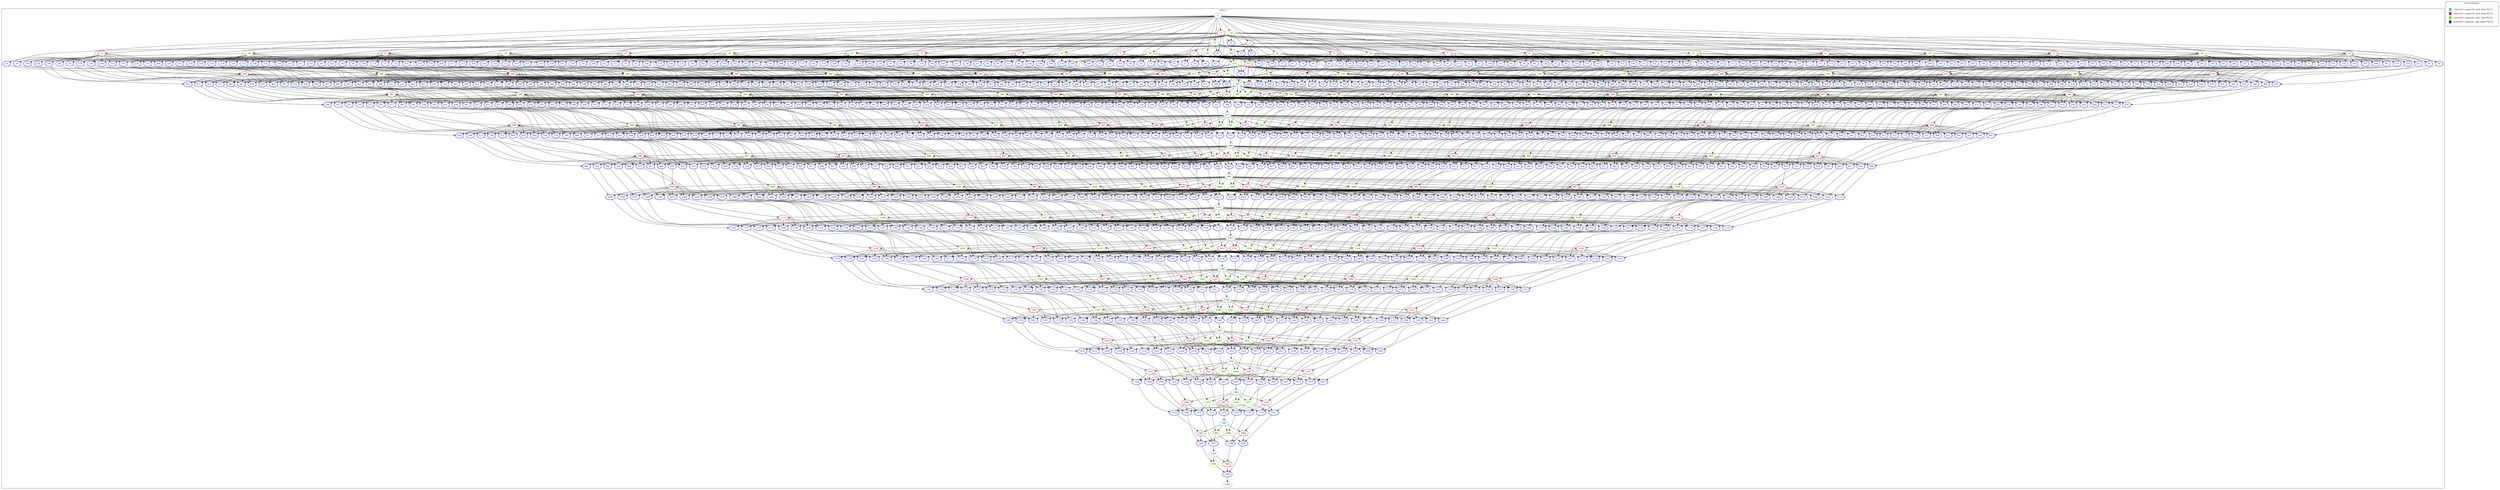 digraph TDG {
   compound=true
   subgraph cluster_0 {
      label=TDG_0
      0[color=aquamarine3,style=bold]
      1[color=crimson,style=bold]
      2[color=crimson,style=bold]
      3[color=crimson,style=bold]
      4[color=crimson,style=bold]
      5[color=crimson,style=bold]
      6[color=crimson,style=bold]
      7[color=crimson,style=bold]
      8[color=crimson,style=bold]
      9[color=crimson,style=bold]
      10[color=crimson,style=bold]
      11[color=crimson,style=bold]
      12[color=crimson,style=bold]
      13[color=crimson,style=bold]
      14[color=crimson,style=bold]
      15[color=crimson,style=bold]
      16[color=chartreuse,style=bold]
      17[color=chartreuse,style=bold]
      18[color=chartreuse,style=bold]
      19[color=chartreuse,style=bold]
      20[color=chartreuse,style=bold]
      21[color=chartreuse,style=bold]
      22[color=chartreuse,style=bold]
      23[color=chartreuse,style=bold]
      24[color=chartreuse,style=bold]
      25[color=chartreuse,style=bold]
      26[color=chartreuse,style=bold]
      27[color=chartreuse,style=bold]
      28[color=chartreuse,style=bold]
      29[color=chartreuse,style=bold]
      30[color=chartreuse,style=bold]
      31[color=blue2,style=bold]
      32[color=blue2,style=bold]
      33[color=blue2,style=bold]
      34[color=blue2,style=bold]
      35[color=blue2,style=bold]
      36[color=blue2,style=bold]
      37[color=blue2,style=bold]
      38[color=blue2,style=bold]
      39[color=blue2,style=bold]
      40[color=blue2,style=bold]
      41[color=blue2,style=bold]
      42[color=blue2,style=bold]
      43[color=blue2,style=bold]
      44[color=blue2,style=bold]
      45[color=blue2,style=bold]
      46[color=blue2,style=bold]
      47[color=blue2,style=bold]
      48[color=blue2,style=bold]
      49[color=blue2,style=bold]
      50[color=blue2,style=bold]
      51[color=blue2,style=bold]
      52[color=blue2,style=bold]
      53[color=blue2,style=bold]
      54[color=blue2,style=bold]
      55[color=blue2,style=bold]
      56[color=blue2,style=bold]
      57[color=blue2,style=bold]
      58[color=blue2,style=bold]
      59[color=blue2,style=bold]
      60[color=blue2,style=bold]
      61[color=blue2,style=bold]
      62[color=blue2,style=bold]
      63[color=blue2,style=bold]
      64[color=blue2,style=bold]
      65[color=blue2,style=bold]
      66[color=blue2,style=bold]
      67[color=blue2,style=bold]
      68[color=blue2,style=bold]
      69[color=blue2,style=bold]
      70[color=blue2,style=bold]
      71[color=blue2,style=bold]
      72[color=blue2,style=bold]
      73[color=blue2,style=bold]
      74[color=blue2,style=bold]
      75[color=blue2,style=bold]
      76[color=blue2,style=bold]
      77[color=blue2,style=bold]
      78[color=blue2,style=bold]
      79[color=blue2,style=bold]
      80[color=blue2,style=bold]
      81[color=blue2,style=bold]
      82[color=blue2,style=bold]
      83[color=blue2,style=bold]
      84[color=blue2,style=bold]
      85[color=blue2,style=bold]
      86[color=blue2,style=bold]
      87[color=blue2,style=bold]
      88[color=blue2,style=bold]
      89[color=blue2,style=bold]
      90[color=blue2,style=bold]
      91[color=blue2,style=bold]
      92[color=blue2,style=bold]
      93[color=blue2,style=bold]
      94[color=blue2,style=bold]
      95[color=blue2,style=bold]
      96[color=blue2,style=bold]
      97[color=blue2,style=bold]
      98[color=blue2,style=bold]
      99[color=blue2,style=bold]
      100[color=blue2,style=bold]
      101[color=blue2,style=bold]
      102[color=blue2,style=bold]
      103[color=blue2,style=bold]
      104[color=blue2,style=bold]
      105[color=blue2,style=bold]
      106[color=blue2,style=bold]
      107[color=blue2,style=bold]
      108[color=blue2,style=bold]
      109[color=blue2,style=bold]
      110[color=blue2,style=bold]
      111[color=blue2,style=bold]
      112[color=blue2,style=bold]
      113[color=blue2,style=bold]
      114[color=blue2,style=bold]
      115[color=blue2,style=bold]
      116[color=blue2,style=bold]
      117[color=blue2,style=bold]
      118[color=blue2,style=bold]
      119[color=blue2,style=bold]
      120[color=blue2,style=bold]
      121[color=blue2,style=bold]
      122[color=blue2,style=bold]
      123[color=blue2,style=bold]
      124[color=blue2,style=bold]
      125[color=blue2,style=bold]
      126[color=blue2,style=bold]
      127[color=blue2,style=bold]
      128[color=blue2,style=bold]
      129[color=blue2,style=bold]
      130[color=blue2,style=bold]
      131[color=blue2,style=bold]
      132[color=blue2,style=bold]
      133[color=blue2,style=bold]
      134[color=blue2,style=bold]
      135[color=blue2,style=bold]
      136[color=blue2,style=bold]
      137[color=blue2,style=bold]
      138[color=blue2,style=bold]
      139[color=blue2,style=bold]
      140[color=blue2,style=bold]
      141[color=blue2,style=bold]
      142[color=blue2,style=bold]
      143[color=blue2,style=bold]
      144[color=blue2,style=bold]
      145[color=blue2,style=bold]
      146[color=blue2,style=bold]
      147[color=blue2,style=bold]
      148[color=blue2,style=bold]
      149[color=blue2,style=bold]
      150[color=blue2,style=bold]
      151[color=blue2,style=bold]
      152[color=blue2,style=bold]
      153[color=blue2,style=bold]
      154[color=blue2,style=bold]
      155[color=blue2,style=bold]
      156[color=blue2,style=bold]
      157[color=blue2,style=bold]
      158[color=blue2,style=bold]
      159[color=blue2,style=bold]
      160[color=blue2,style=bold]
      161[color=blue2,style=bold]
      162[color=blue2,style=bold]
      163[color=blue2,style=bold]
      164[color=blue2,style=bold]
      165[color=blue2,style=bold]
      166[color=blue2,style=bold]
      167[color=blue2,style=bold]
      168[color=blue2,style=bold]
      169[color=blue2,style=bold]
      170[color=blue2,style=bold]
      171[color=blue2,style=bold]
      172[color=blue2,style=bold]
      173[color=blue2,style=bold]
      174[color=blue2,style=bold]
      175[color=blue2,style=bold]
      176[color=blue2,style=bold]
      177[color=blue2,style=bold]
      178[color=blue2,style=bold]
      179[color=blue2,style=bold]
      180[color=blue2,style=bold]
      181[color=blue2,style=bold]
      182[color=blue2,style=bold]
      183[color=blue2,style=bold]
      184[color=blue2,style=bold]
      185[color=blue2,style=bold]
      186[color=blue2,style=bold]
      187[color=blue2,style=bold]
      188[color=blue2,style=bold]
      189[color=blue2,style=bold]
      190[color=blue2,style=bold]
      191[color=blue2,style=bold]
      192[color=blue2,style=bold]
      193[color=blue2,style=bold]
      194[color=blue2,style=bold]
      195[color=blue2,style=bold]
      196[color=blue2,style=bold]
      197[color=blue2,style=bold]
      198[color=blue2,style=bold]
      199[color=blue2,style=bold]
      200[color=blue2,style=bold]
      201[color=blue2,style=bold]
      202[color=blue2,style=bold]
      203[color=blue2,style=bold]
      204[color=blue2,style=bold]
      205[color=blue2,style=bold]
      206[color=blue2,style=bold]
      207[color=blue2,style=bold]
      208[color=blue2,style=bold]
      209[color=blue2,style=bold]
      210[color=blue2,style=bold]
      211[color=blue2,style=bold]
      212[color=blue2,style=bold]
      213[color=blue2,style=bold]
      214[color=blue2,style=bold]
      215[color=blue2,style=bold]
      216[color=blue2,style=bold]
      217[color=blue2,style=bold]
      218[color=blue2,style=bold]
      219[color=blue2,style=bold]
      220[color=blue2,style=bold]
      221[color=blue2,style=bold]
      222[color=blue2,style=bold]
      223[color=blue2,style=bold]
      224[color=blue2,style=bold]
      225[color=blue2,style=bold]
      226[color=blue2,style=bold]
      227[color=blue2,style=bold]
      228[color=blue2,style=bold]
      229[color=blue2,style=bold]
      230[color=blue2,style=bold]
      231[color=blue2,style=bold]
      232[color=blue2,style=bold]
      233[color=blue2,style=bold]
      234[color=blue2,style=bold]
      235[color=blue2,style=bold]
      236[color=blue2,style=bold]
      237[color=blue2,style=bold]
      238[color=blue2,style=bold]
      239[color=blue2,style=bold]
      240[color=blue2,style=bold]
      241[color=blue2,style=bold]
      242[color=blue2,style=bold]
      243[color=blue2,style=bold]
      244[color=blue2,style=bold]
      245[color=blue2,style=bold]
      246[color=blue2,style=bold]
      247[color=blue2,style=bold]
      248[color=blue2,style=bold]
      249[color=blue2,style=bold]
      250[color=blue2,style=bold]
      251[color=blue2,style=bold]
      252[color=blue2,style=bold]
      253[color=blue2,style=bold]
      254[color=blue2,style=bold]
      255[color=blue2,style=bold]
      256[color=aquamarine3,style=bold]
      257[color=crimson,style=bold]
      258[color=crimson,style=bold]
      259[color=crimson,style=bold]
      260[color=crimson,style=bold]
      261[color=crimson,style=bold]
      262[color=crimson,style=bold]
      263[color=crimson,style=bold]
      264[color=crimson,style=bold]
      265[color=crimson,style=bold]
      266[color=crimson,style=bold]
      267[color=crimson,style=bold]
      268[color=crimson,style=bold]
      269[color=crimson,style=bold]
      270[color=crimson,style=bold]
      271[color=chartreuse,style=bold]
      272[color=chartreuse,style=bold]
      273[color=chartreuse,style=bold]
      274[color=chartreuse,style=bold]
      275[color=chartreuse,style=bold]
      276[color=chartreuse,style=bold]
      277[color=chartreuse,style=bold]
      278[color=chartreuse,style=bold]
      279[color=chartreuse,style=bold]
      280[color=chartreuse,style=bold]
      281[color=chartreuse,style=bold]
      282[color=chartreuse,style=bold]
      283[color=chartreuse,style=bold]
      284[color=chartreuse,style=bold]
      285[color=blue2,style=bold]
      286[color=blue2,style=bold]
      287[color=blue2,style=bold]
      288[color=blue2,style=bold]
      289[color=blue2,style=bold]
      290[color=blue2,style=bold]
      291[color=blue2,style=bold]
      292[color=blue2,style=bold]
      293[color=blue2,style=bold]
      294[color=blue2,style=bold]
      295[color=blue2,style=bold]
      296[color=blue2,style=bold]
      297[color=blue2,style=bold]
      298[color=blue2,style=bold]
      299[color=blue2,style=bold]
      300[color=blue2,style=bold]
      301[color=blue2,style=bold]
      302[color=blue2,style=bold]
      303[color=blue2,style=bold]
      304[color=blue2,style=bold]
      305[color=blue2,style=bold]
      306[color=blue2,style=bold]
      307[color=blue2,style=bold]
      308[color=blue2,style=bold]
      309[color=blue2,style=bold]
      310[color=blue2,style=bold]
      311[color=blue2,style=bold]
      312[color=blue2,style=bold]
      313[color=blue2,style=bold]
      314[color=blue2,style=bold]
      315[color=blue2,style=bold]
      316[color=blue2,style=bold]
      317[color=blue2,style=bold]
      318[color=blue2,style=bold]
      319[color=blue2,style=bold]
      320[color=blue2,style=bold]
      321[color=blue2,style=bold]
      322[color=blue2,style=bold]
      323[color=blue2,style=bold]
      324[color=blue2,style=bold]
      325[color=blue2,style=bold]
      326[color=blue2,style=bold]
      327[color=blue2,style=bold]
      328[color=blue2,style=bold]
      329[color=blue2,style=bold]
      330[color=blue2,style=bold]
      331[color=blue2,style=bold]
      332[color=blue2,style=bold]
      333[color=blue2,style=bold]
      334[color=blue2,style=bold]
      335[color=blue2,style=bold]
      336[color=blue2,style=bold]
      337[color=blue2,style=bold]
      338[color=blue2,style=bold]
      339[color=blue2,style=bold]
      340[color=blue2,style=bold]
      341[color=blue2,style=bold]
      342[color=blue2,style=bold]
      343[color=blue2,style=bold]
      344[color=blue2,style=bold]
      345[color=blue2,style=bold]
      346[color=blue2,style=bold]
      347[color=blue2,style=bold]
      348[color=blue2,style=bold]
      349[color=blue2,style=bold]
      350[color=blue2,style=bold]
      351[color=blue2,style=bold]
      352[color=blue2,style=bold]
      353[color=blue2,style=bold]
      354[color=blue2,style=bold]
      355[color=blue2,style=bold]
      356[color=blue2,style=bold]
      357[color=blue2,style=bold]
      358[color=blue2,style=bold]
      359[color=blue2,style=bold]
      360[color=blue2,style=bold]
      361[color=blue2,style=bold]
      362[color=blue2,style=bold]
      363[color=blue2,style=bold]
      364[color=blue2,style=bold]
      365[color=blue2,style=bold]
      366[color=blue2,style=bold]
      367[color=blue2,style=bold]
      368[color=blue2,style=bold]
      369[color=blue2,style=bold]
      370[color=blue2,style=bold]
      371[color=blue2,style=bold]
      372[color=blue2,style=bold]
      373[color=blue2,style=bold]
      374[color=blue2,style=bold]
      375[color=blue2,style=bold]
      376[color=blue2,style=bold]
      377[color=blue2,style=bold]
      378[color=blue2,style=bold]
      379[color=blue2,style=bold]
      380[color=blue2,style=bold]
      381[color=blue2,style=bold]
      382[color=blue2,style=bold]
      383[color=blue2,style=bold]
      384[color=blue2,style=bold]
      385[color=blue2,style=bold]
      386[color=blue2,style=bold]
      387[color=blue2,style=bold]
      388[color=blue2,style=bold]
      389[color=blue2,style=bold]
      390[color=blue2,style=bold]
      391[color=blue2,style=bold]
      392[color=blue2,style=bold]
      393[color=blue2,style=bold]
      394[color=blue2,style=bold]
      395[color=blue2,style=bold]
      396[color=blue2,style=bold]
      397[color=blue2,style=bold]
      398[color=blue2,style=bold]
      399[color=blue2,style=bold]
      400[color=blue2,style=bold]
      401[color=blue2,style=bold]
      402[color=blue2,style=bold]
      403[color=blue2,style=bold]
      404[color=blue2,style=bold]
      405[color=blue2,style=bold]
      406[color=blue2,style=bold]
      407[color=blue2,style=bold]
      408[color=blue2,style=bold]
      409[color=blue2,style=bold]
      410[color=blue2,style=bold]
      411[color=blue2,style=bold]
      412[color=blue2,style=bold]
      413[color=blue2,style=bold]
      414[color=blue2,style=bold]
      415[color=blue2,style=bold]
      416[color=blue2,style=bold]
      417[color=blue2,style=bold]
      418[color=blue2,style=bold]
      419[color=blue2,style=bold]
      420[color=blue2,style=bold]
      421[color=blue2,style=bold]
      422[color=blue2,style=bold]
      423[color=blue2,style=bold]
      424[color=blue2,style=bold]
      425[color=blue2,style=bold]
      426[color=blue2,style=bold]
      427[color=blue2,style=bold]
      428[color=blue2,style=bold]
      429[color=blue2,style=bold]
      430[color=blue2,style=bold]
      431[color=blue2,style=bold]
      432[color=blue2,style=bold]
      433[color=blue2,style=bold]
      434[color=blue2,style=bold]
      435[color=blue2,style=bold]
      436[color=blue2,style=bold]
      437[color=blue2,style=bold]
      438[color=blue2,style=bold]
      439[color=blue2,style=bold]
      440[color=blue2,style=bold]
      441[color=blue2,style=bold]
      442[color=blue2,style=bold]
      443[color=blue2,style=bold]
      444[color=blue2,style=bold]
      445[color=blue2,style=bold]
      446[color=blue2,style=bold]
      447[color=blue2,style=bold]
      448[color=blue2,style=bold]
      449[color=blue2,style=bold]
      450[color=blue2,style=bold]
      451[color=blue2,style=bold]
      452[color=blue2,style=bold]
      453[color=blue2,style=bold]
      454[color=blue2,style=bold]
      455[color=blue2,style=bold]
      456[color=blue2,style=bold]
      457[color=blue2,style=bold]
      458[color=blue2,style=bold]
      459[color=blue2,style=bold]
      460[color=blue2,style=bold]
      461[color=blue2,style=bold]
      462[color=blue2,style=bold]
      463[color=blue2,style=bold]
      464[color=blue2,style=bold]
      465[color=blue2,style=bold]
      466[color=blue2,style=bold]
      467[color=blue2,style=bold]
      468[color=blue2,style=bold]
      469[color=blue2,style=bold]
      470[color=blue2,style=bold]
      471[color=blue2,style=bold]
      472[color=blue2,style=bold]
      473[color=blue2,style=bold]
      474[color=blue2,style=bold]
      475[color=blue2,style=bold]
      476[color=blue2,style=bold]
      477[color=blue2,style=bold]
      478[color=blue2,style=bold]
      479[color=blue2,style=bold]
      480[color=blue2,style=bold]
      481[color=aquamarine3,style=bold]
      482[color=crimson,style=bold]
      483[color=crimson,style=bold]
      484[color=crimson,style=bold]
      485[color=crimson,style=bold]
      486[color=crimson,style=bold]
      487[color=crimson,style=bold]
      488[color=crimson,style=bold]
      489[color=crimson,style=bold]
      490[color=crimson,style=bold]
      491[color=crimson,style=bold]
      492[color=crimson,style=bold]
      493[color=crimson,style=bold]
      494[color=crimson,style=bold]
      495[color=chartreuse,style=bold]
      496[color=chartreuse,style=bold]
      497[color=chartreuse,style=bold]
      498[color=chartreuse,style=bold]
      499[color=chartreuse,style=bold]
      500[color=chartreuse,style=bold]
      501[color=chartreuse,style=bold]
      502[color=chartreuse,style=bold]
      503[color=chartreuse,style=bold]
      504[color=chartreuse,style=bold]
      505[color=chartreuse,style=bold]
      506[color=chartreuse,style=bold]
      507[color=chartreuse,style=bold]
      508[color=blue2,style=bold]
      509[color=blue2,style=bold]
      510[color=blue2,style=bold]
      511[color=blue2,style=bold]
      512[color=blue2,style=bold]
      513[color=blue2,style=bold]
      514[color=blue2,style=bold]
      515[color=blue2,style=bold]
      516[color=blue2,style=bold]
      517[color=blue2,style=bold]
      518[color=blue2,style=bold]
      519[color=blue2,style=bold]
      520[color=blue2,style=bold]
      521[color=blue2,style=bold]
      522[color=blue2,style=bold]
      523[color=blue2,style=bold]
      524[color=blue2,style=bold]
      525[color=blue2,style=bold]
      526[color=blue2,style=bold]
      527[color=blue2,style=bold]
      528[color=blue2,style=bold]
      529[color=blue2,style=bold]
      530[color=blue2,style=bold]
      531[color=blue2,style=bold]
      532[color=blue2,style=bold]
      533[color=blue2,style=bold]
      534[color=blue2,style=bold]
      535[color=blue2,style=bold]
      536[color=blue2,style=bold]
      537[color=blue2,style=bold]
      538[color=blue2,style=bold]
      539[color=blue2,style=bold]
      540[color=blue2,style=bold]
      541[color=blue2,style=bold]
      542[color=blue2,style=bold]
      543[color=blue2,style=bold]
      544[color=blue2,style=bold]
      545[color=blue2,style=bold]
      546[color=blue2,style=bold]
      547[color=blue2,style=bold]
      548[color=blue2,style=bold]
      549[color=blue2,style=bold]
      550[color=blue2,style=bold]
      551[color=blue2,style=bold]
      552[color=blue2,style=bold]
      553[color=blue2,style=bold]
      554[color=blue2,style=bold]
      555[color=blue2,style=bold]
      556[color=blue2,style=bold]
      557[color=blue2,style=bold]
      558[color=blue2,style=bold]
      559[color=blue2,style=bold]
      560[color=blue2,style=bold]
      561[color=blue2,style=bold]
      562[color=blue2,style=bold]
      563[color=blue2,style=bold]
      564[color=blue2,style=bold]
      565[color=blue2,style=bold]
      566[color=blue2,style=bold]
      567[color=blue2,style=bold]
      568[color=blue2,style=bold]
      569[color=blue2,style=bold]
      570[color=blue2,style=bold]
      571[color=blue2,style=bold]
      572[color=blue2,style=bold]
      573[color=blue2,style=bold]
      574[color=blue2,style=bold]
      575[color=blue2,style=bold]
      576[color=blue2,style=bold]
      577[color=blue2,style=bold]
      578[color=blue2,style=bold]
      579[color=blue2,style=bold]
      580[color=blue2,style=bold]
      581[color=blue2,style=bold]
      582[color=blue2,style=bold]
      583[color=blue2,style=bold]
      584[color=blue2,style=bold]
      585[color=blue2,style=bold]
      586[color=blue2,style=bold]
      587[color=blue2,style=bold]
      588[color=blue2,style=bold]
      589[color=blue2,style=bold]
      590[color=blue2,style=bold]
      591[color=blue2,style=bold]
      592[color=blue2,style=bold]
      593[color=blue2,style=bold]
      594[color=blue2,style=bold]
      595[color=blue2,style=bold]
      596[color=blue2,style=bold]
      597[color=blue2,style=bold]
      598[color=blue2,style=bold]
      599[color=blue2,style=bold]
      600[color=blue2,style=bold]
      601[color=blue2,style=bold]
      602[color=blue2,style=bold]
      603[color=blue2,style=bold]
      604[color=blue2,style=bold]
      605[color=blue2,style=bold]
      606[color=blue2,style=bold]
      607[color=blue2,style=bold]
      608[color=blue2,style=bold]
      609[color=blue2,style=bold]
      610[color=blue2,style=bold]
      611[color=blue2,style=bold]
      612[color=blue2,style=bold]
      613[color=blue2,style=bold]
      614[color=blue2,style=bold]
      615[color=blue2,style=bold]
      616[color=blue2,style=bold]
      617[color=blue2,style=bold]
      618[color=blue2,style=bold]
      619[color=blue2,style=bold]
      620[color=blue2,style=bold]
      621[color=blue2,style=bold]
      622[color=blue2,style=bold]
      623[color=blue2,style=bold]
      624[color=blue2,style=bold]
      625[color=blue2,style=bold]
      626[color=blue2,style=bold]
      627[color=blue2,style=bold]
      628[color=blue2,style=bold]
      629[color=blue2,style=bold]
      630[color=blue2,style=bold]
      631[color=blue2,style=bold]
      632[color=blue2,style=bold]
      633[color=blue2,style=bold]
      634[color=blue2,style=bold]
      635[color=blue2,style=bold]
      636[color=blue2,style=bold]
      637[color=blue2,style=bold]
      638[color=blue2,style=bold]
      639[color=blue2,style=bold]
      640[color=blue2,style=bold]
      641[color=blue2,style=bold]
      642[color=blue2,style=bold]
      643[color=blue2,style=bold]
      644[color=blue2,style=bold]
      645[color=blue2,style=bold]
      646[color=blue2,style=bold]
      647[color=blue2,style=bold]
      648[color=blue2,style=bold]
      649[color=blue2,style=bold]
      650[color=blue2,style=bold]
      651[color=blue2,style=bold]
      652[color=blue2,style=bold]
      653[color=blue2,style=bold]
      654[color=blue2,style=bold]
      655[color=blue2,style=bold]
      656[color=blue2,style=bold]
      657[color=blue2,style=bold]
      658[color=blue2,style=bold]
      659[color=blue2,style=bold]
      660[color=blue2,style=bold]
      661[color=blue2,style=bold]
      662[color=blue2,style=bold]
      663[color=blue2,style=bold]
      664[color=blue2,style=bold]
      665[color=blue2,style=bold]
      666[color=blue2,style=bold]
      667[color=blue2,style=bold]
      668[color=blue2,style=bold]
      669[color=blue2,style=bold]
      670[color=blue2,style=bold]
      671[color=blue2,style=bold]
      672[color=blue2,style=bold]
      673[color=blue2,style=bold]
      674[color=blue2,style=bold]
      675[color=blue2,style=bold]
      676[color=blue2,style=bold]
      677[color=aquamarine3,style=bold]
      678[color=crimson,style=bold]
      679[color=crimson,style=bold]
      680[color=crimson,style=bold]
      681[color=crimson,style=bold]
      682[color=crimson,style=bold]
      683[color=crimson,style=bold]
      684[color=crimson,style=bold]
      685[color=crimson,style=bold]
      686[color=crimson,style=bold]
      687[color=crimson,style=bold]
      688[color=crimson,style=bold]
      689[color=crimson,style=bold]
      690[color=chartreuse,style=bold]
      691[color=chartreuse,style=bold]
      692[color=chartreuse,style=bold]
      693[color=chartreuse,style=bold]
      694[color=chartreuse,style=bold]
      695[color=chartreuse,style=bold]
      696[color=chartreuse,style=bold]
      697[color=chartreuse,style=bold]
      698[color=chartreuse,style=bold]
      699[color=chartreuse,style=bold]
      700[color=chartreuse,style=bold]
      701[color=chartreuse,style=bold]
      702[color=blue2,style=bold]
      703[color=blue2,style=bold]
      704[color=blue2,style=bold]
      705[color=blue2,style=bold]
      706[color=blue2,style=bold]
      707[color=blue2,style=bold]
      708[color=blue2,style=bold]
      709[color=blue2,style=bold]
      710[color=blue2,style=bold]
      711[color=blue2,style=bold]
      712[color=blue2,style=bold]
      713[color=blue2,style=bold]
      714[color=blue2,style=bold]
      715[color=blue2,style=bold]
      716[color=blue2,style=bold]
      717[color=blue2,style=bold]
      718[color=blue2,style=bold]
      719[color=blue2,style=bold]
      720[color=blue2,style=bold]
      721[color=blue2,style=bold]
      722[color=blue2,style=bold]
      723[color=blue2,style=bold]
      724[color=blue2,style=bold]
      725[color=blue2,style=bold]
      726[color=blue2,style=bold]
      727[color=blue2,style=bold]
      728[color=blue2,style=bold]
      729[color=blue2,style=bold]
      730[color=blue2,style=bold]
      731[color=blue2,style=bold]
      732[color=blue2,style=bold]
      733[color=blue2,style=bold]
      734[color=blue2,style=bold]
      735[color=blue2,style=bold]
      736[color=blue2,style=bold]
      737[color=blue2,style=bold]
      738[color=blue2,style=bold]
      739[color=blue2,style=bold]
      740[color=blue2,style=bold]
      741[color=blue2,style=bold]
      742[color=blue2,style=bold]
      743[color=blue2,style=bold]
      744[color=blue2,style=bold]
      745[color=blue2,style=bold]
      746[color=blue2,style=bold]
      747[color=blue2,style=bold]
      748[color=blue2,style=bold]
      749[color=blue2,style=bold]
      750[color=blue2,style=bold]
      751[color=blue2,style=bold]
      752[color=blue2,style=bold]
      753[color=blue2,style=bold]
      754[color=blue2,style=bold]
      755[color=blue2,style=bold]
      756[color=blue2,style=bold]
      757[color=blue2,style=bold]
      758[color=blue2,style=bold]
      759[color=blue2,style=bold]
      760[color=blue2,style=bold]
      761[color=blue2,style=bold]
      762[color=blue2,style=bold]
      763[color=blue2,style=bold]
      764[color=blue2,style=bold]
      765[color=blue2,style=bold]
      766[color=blue2,style=bold]
      767[color=blue2,style=bold]
      768[color=blue2,style=bold]
      769[color=blue2,style=bold]
      770[color=blue2,style=bold]
      771[color=blue2,style=bold]
      772[color=blue2,style=bold]
      773[color=blue2,style=bold]
      774[color=blue2,style=bold]
      775[color=blue2,style=bold]
      776[color=blue2,style=bold]
      777[color=blue2,style=bold]
      778[color=blue2,style=bold]
      779[color=blue2,style=bold]
      780[color=blue2,style=bold]
      781[color=blue2,style=bold]
      782[color=blue2,style=bold]
      783[color=blue2,style=bold]
      784[color=blue2,style=bold]
      785[color=blue2,style=bold]
      786[color=blue2,style=bold]
      787[color=blue2,style=bold]
      788[color=blue2,style=bold]
      789[color=blue2,style=bold]
      790[color=blue2,style=bold]
      791[color=blue2,style=bold]
      792[color=blue2,style=bold]
      793[color=blue2,style=bold]
      794[color=blue2,style=bold]
      795[color=blue2,style=bold]
      796[color=blue2,style=bold]
      797[color=blue2,style=bold]
      798[color=blue2,style=bold]
      799[color=blue2,style=bold]
      800[color=blue2,style=bold]
      801[color=blue2,style=bold]
      802[color=blue2,style=bold]
      803[color=blue2,style=bold]
      804[color=blue2,style=bold]
      805[color=blue2,style=bold]
      806[color=blue2,style=bold]
      807[color=blue2,style=bold]
      808[color=blue2,style=bold]
      809[color=blue2,style=bold]
      810[color=blue2,style=bold]
      811[color=blue2,style=bold]
      812[color=blue2,style=bold]
      813[color=blue2,style=bold]
      814[color=blue2,style=bold]
      815[color=blue2,style=bold]
      816[color=blue2,style=bold]
      817[color=blue2,style=bold]
      818[color=blue2,style=bold]
      819[color=blue2,style=bold]
      820[color=blue2,style=bold]
      821[color=blue2,style=bold]
      822[color=blue2,style=bold]
      823[color=blue2,style=bold]
      824[color=blue2,style=bold]
      825[color=blue2,style=bold]
      826[color=blue2,style=bold]
      827[color=blue2,style=bold]
      828[color=blue2,style=bold]
      829[color=blue2,style=bold]
      830[color=blue2,style=bold]
      831[color=blue2,style=bold]
      832[color=blue2,style=bold]
      833[color=blue2,style=bold]
      834[color=blue2,style=bold]
      835[color=blue2,style=bold]
      836[color=blue2,style=bold]
      837[color=blue2,style=bold]
      838[color=blue2,style=bold]
      839[color=blue2,style=bold]
      840[color=blue2,style=bold]
      841[color=blue2,style=bold]
      842[color=blue2,style=bold]
      843[color=blue2,style=bold]
      844[color=blue2,style=bold]
      845[color=blue2,style=bold]
      846[color=aquamarine3,style=bold]
      847[color=crimson,style=bold]
      848[color=crimson,style=bold]
      849[color=crimson,style=bold]
      850[color=crimson,style=bold]
      851[color=crimson,style=bold]
      852[color=crimson,style=bold]
      853[color=crimson,style=bold]
      854[color=crimson,style=bold]
      855[color=crimson,style=bold]
      856[color=crimson,style=bold]
      857[color=crimson,style=bold]
      858[color=chartreuse,style=bold]
      859[color=chartreuse,style=bold]
      860[color=chartreuse,style=bold]
      861[color=chartreuse,style=bold]
      862[color=chartreuse,style=bold]
      863[color=chartreuse,style=bold]
      864[color=chartreuse,style=bold]
      865[color=chartreuse,style=bold]
      866[color=chartreuse,style=bold]
      867[color=chartreuse,style=bold]
      868[color=chartreuse,style=bold]
      869[color=blue2,style=bold]
      870[color=blue2,style=bold]
      871[color=blue2,style=bold]
      872[color=blue2,style=bold]
      873[color=blue2,style=bold]
      874[color=blue2,style=bold]
      875[color=blue2,style=bold]
      876[color=blue2,style=bold]
      877[color=blue2,style=bold]
      878[color=blue2,style=bold]
      879[color=blue2,style=bold]
      880[color=blue2,style=bold]
      881[color=blue2,style=bold]
      882[color=blue2,style=bold]
      883[color=blue2,style=bold]
      884[color=blue2,style=bold]
      885[color=blue2,style=bold]
      886[color=blue2,style=bold]
      887[color=blue2,style=bold]
      888[color=blue2,style=bold]
      889[color=blue2,style=bold]
      890[color=blue2,style=bold]
      891[color=blue2,style=bold]
      892[color=blue2,style=bold]
      893[color=blue2,style=bold]
      894[color=blue2,style=bold]
      895[color=blue2,style=bold]
      896[color=blue2,style=bold]
      897[color=blue2,style=bold]
      898[color=blue2,style=bold]
      899[color=blue2,style=bold]
      900[color=blue2,style=bold]
      901[color=blue2,style=bold]
      902[color=blue2,style=bold]
      903[color=blue2,style=bold]
      904[color=blue2,style=bold]
      905[color=blue2,style=bold]
      906[color=blue2,style=bold]
      907[color=blue2,style=bold]
      908[color=blue2,style=bold]
      909[color=blue2,style=bold]
      910[color=blue2,style=bold]
      911[color=blue2,style=bold]
      912[color=blue2,style=bold]
      913[color=blue2,style=bold]
      914[color=blue2,style=bold]
      915[color=blue2,style=bold]
      916[color=blue2,style=bold]
      917[color=blue2,style=bold]
      918[color=blue2,style=bold]
      919[color=blue2,style=bold]
      920[color=blue2,style=bold]
      921[color=blue2,style=bold]
      922[color=blue2,style=bold]
      923[color=blue2,style=bold]
      924[color=blue2,style=bold]
      925[color=blue2,style=bold]
      926[color=blue2,style=bold]
      927[color=blue2,style=bold]
      928[color=blue2,style=bold]
      929[color=blue2,style=bold]
      930[color=blue2,style=bold]
      931[color=blue2,style=bold]
      932[color=blue2,style=bold]
      933[color=blue2,style=bold]
      934[color=blue2,style=bold]
      935[color=blue2,style=bold]
      936[color=blue2,style=bold]
      937[color=blue2,style=bold]
      938[color=blue2,style=bold]
      939[color=blue2,style=bold]
      940[color=blue2,style=bold]
      941[color=blue2,style=bold]
      942[color=blue2,style=bold]
      943[color=blue2,style=bold]
      944[color=blue2,style=bold]
      945[color=blue2,style=bold]
      946[color=blue2,style=bold]
      947[color=blue2,style=bold]
      948[color=blue2,style=bold]
      949[color=blue2,style=bold]
      950[color=blue2,style=bold]
      951[color=blue2,style=bold]
      952[color=blue2,style=bold]
      953[color=blue2,style=bold]
      954[color=blue2,style=bold]
      955[color=blue2,style=bold]
      956[color=blue2,style=bold]
      957[color=blue2,style=bold]
      958[color=blue2,style=bold]
      959[color=blue2,style=bold]
      960[color=blue2,style=bold]
      961[color=blue2,style=bold]
      962[color=blue2,style=bold]
      963[color=blue2,style=bold]
      964[color=blue2,style=bold]
      965[color=blue2,style=bold]
      966[color=blue2,style=bold]
      967[color=blue2,style=bold]
      968[color=blue2,style=bold]
      969[color=blue2,style=bold]
      970[color=blue2,style=bold]
      971[color=blue2,style=bold]
      972[color=blue2,style=bold]
      973[color=blue2,style=bold]
      974[color=blue2,style=bold]
      975[color=blue2,style=bold]
      976[color=blue2,style=bold]
      977[color=blue2,style=bold]
      978[color=blue2,style=bold]
      979[color=blue2,style=bold]
      980[color=blue2,style=bold]
      981[color=blue2,style=bold]
      982[color=blue2,style=bold]
      983[color=blue2,style=bold]
      984[color=blue2,style=bold]
      985[color=blue2,style=bold]
      986[color=blue2,style=bold]
      987[color=blue2,style=bold]
      988[color=blue2,style=bold]
      989[color=blue2,style=bold]
      990[color=aquamarine3,style=bold]
      991[color=crimson,style=bold]
      992[color=crimson,style=bold]
      993[color=crimson,style=bold]
      994[color=crimson,style=bold]
      995[color=crimson,style=bold]
      996[color=crimson,style=bold]
      997[color=crimson,style=bold]
      998[color=crimson,style=bold]
      999[color=crimson,style=bold]
      1000[color=crimson,style=bold]
      1001[color=chartreuse,style=bold]
      1002[color=chartreuse,style=bold]
      1003[color=chartreuse,style=bold]
      1004[color=chartreuse,style=bold]
      1005[color=chartreuse,style=bold]
      1006[color=chartreuse,style=bold]
      1007[color=chartreuse,style=bold]
      1008[color=chartreuse,style=bold]
      1009[color=chartreuse,style=bold]
      1010[color=chartreuse,style=bold]
      1011[color=blue2,style=bold]
      1012[color=blue2,style=bold]
      1013[color=blue2,style=bold]
      1014[color=blue2,style=bold]
      1015[color=blue2,style=bold]
      1016[color=blue2,style=bold]
      1017[color=blue2,style=bold]
      1018[color=blue2,style=bold]
      1019[color=blue2,style=bold]
      1020[color=blue2,style=bold]
      1021[color=blue2,style=bold]
      1022[color=blue2,style=bold]
      1023[color=blue2,style=bold]
      1024[color=blue2,style=bold]
      1025[color=blue2,style=bold]
      1026[color=blue2,style=bold]
      1027[color=blue2,style=bold]
      1028[color=blue2,style=bold]
      1029[color=blue2,style=bold]
      1030[color=blue2,style=bold]
      1031[color=blue2,style=bold]
      1032[color=blue2,style=bold]
      1033[color=blue2,style=bold]
      1034[color=blue2,style=bold]
      1035[color=blue2,style=bold]
      1036[color=blue2,style=bold]
      1037[color=blue2,style=bold]
      1038[color=blue2,style=bold]
      1039[color=blue2,style=bold]
      1040[color=blue2,style=bold]
      1041[color=blue2,style=bold]
      1042[color=blue2,style=bold]
      1043[color=blue2,style=bold]
      1044[color=blue2,style=bold]
      1045[color=blue2,style=bold]
      1046[color=blue2,style=bold]
      1047[color=blue2,style=bold]
      1048[color=blue2,style=bold]
      1049[color=blue2,style=bold]
      1050[color=blue2,style=bold]
      1051[color=blue2,style=bold]
      1052[color=blue2,style=bold]
      1053[color=blue2,style=bold]
      1054[color=blue2,style=bold]
      1055[color=blue2,style=bold]
      1056[color=blue2,style=bold]
      1057[color=blue2,style=bold]
      1058[color=blue2,style=bold]
      1059[color=blue2,style=bold]
      1060[color=blue2,style=bold]
      1061[color=blue2,style=bold]
      1062[color=blue2,style=bold]
      1063[color=blue2,style=bold]
      1064[color=blue2,style=bold]
      1065[color=blue2,style=bold]
      1066[color=blue2,style=bold]
      1067[color=blue2,style=bold]
      1068[color=blue2,style=bold]
      1069[color=blue2,style=bold]
      1070[color=blue2,style=bold]
      1071[color=blue2,style=bold]
      1072[color=blue2,style=bold]
      1073[color=blue2,style=bold]
      1074[color=blue2,style=bold]
      1075[color=blue2,style=bold]
      1076[color=blue2,style=bold]
      1077[color=blue2,style=bold]
      1078[color=blue2,style=bold]
      1079[color=blue2,style=bold]
      1080[color=blue2,style=bold]
      1081[color=blue2,style=bold]
      1082[color=blue2,style=bold]
      1083[color=blue2,style=bold]
      1084[color=blue2,style=bold]
      1085[color=blue2,style=bold]
      1086[color=blue2,style=bold]
      1087[color=blue2,style=bold]
      1088[color=blue2,style=bold]
      1089[color=blue2,style=bold]
      1090[color=blue2,style=bold]
      1091[color=blue2,style=bold]
      1092[color=blue2,style=bold]
      1093[color=blue2,style=bold]
      1094[color=blue2,style=bold]
      1095[color=blue2,style=bold]
      1096[color=blue2,style=bold]
      1097[color=blue2,style=bold]
      1098[color=blue2,style=bold]
      1099[color=blue2,style=bold]
      1100[color=blue2,style=bold]
      1101[color=blue2,style=bold]
      1102[color=blue2,style=bold]
      1103[color=blue2,style=bold]
      1104[color=blue2,style=bold]
      1105[color=blue2,style=bold]
      1106[color=blue2,style=bold]
      1107[color=blue2,style=bold]
      1108[color=blue2,style=bold]
      1109[color=blue2,style=bold]
      1110[color=blue2,style=bold]
      1111[color=aquamarine3,style=bold]
      1112[color=crimson,style=bold]
      1113[color=crimson,style=bold]
      1114[color=crimson,style=bold]
      1115[color=crimson,style=bold]
      1116[color=crimson,style=bold]
      1117[color=crimson,style=bold]
      1118[color=crimson,style=bold]
      1119[color=crimson,style=bold]
      1120[color=crimson,style=bold]
      1121[color=chartreuse,style=bold]
      1122[color=chartreuse,style=bold]
      1123[color=chartreuse,style=bold]
      1124[color=chartreuse,style=bold]
      1125[color=chartreuse,style=bold]
      1126[color=chartreuse,style=bold]
      1127[color=chartreuse,style=bold]
      1128[color=chartreuse,style=bold]
      1129[color=chartreuse,style=bold]
      1130[color=blue2,style=bold]
      1131[color=blue2,style=bold]
      1132[color=blue2,style=bold]
      1133[color=blue2,style=bold]
      1134[color=blue2,style=bold]
      1135[color=blue2,style=bold]
      1136[color=blue2,style=bold]
      1137[color=blue2,style=bold]
      1138[color=blue2,style=bold]
      1139[color=blue2,style=bold]
      1140[color=blue2,style=bold]
      1141[color=blue2,style=bold]
      1142[color=blue2,style=bold]
      1143[color=blue2,style=bold]
      1144[color=blue2,style=bold]
      1145[color=blue2,style=bold]
      1146[color=blue2,style=bold]
      1147[color=blue2,style=bold]
      1148[color=blue2,style=bold]
      1149[color=blue2,style=bold]
      1150[color=blue2,style=bold]
      1151[color=blue2,style=bold]
      1152[color=blue2,style=bold]
      1153[color=blue2,style=bold]
      1154[color=blue2,style=bold]
      1155[color=blue2,style=bold]
      1156[color=blue2,style=bold]
      1157[color=blue2,style=bold]
      1158[color=blue2,style=bold]
      1159[color=blue2,style=bold]
      1160[color=blue2,style=bold]
      1161[color=blue2,style=bold]
      1162[color=blue2,style=bold]
      1163[color=blue2,style=bold]
      1164[color=blue2,style=bold]
      1165[color=blue2,style=bold]
      1166[color=blue2,style=bold]
      1167[color=blue2,style=bold]
      1168[color=blue2,style=bold]
      1169[color=blue2,style=bold]
      1170[color=blue2,style=bold]
      1171[color=blue2,style=bold]
      1172[color=blue2,style=bold]
      1173[color=blue2,style=bold]
      1174[color=blue2,style=bold]
      1175[color=blue2,style=bold]
      1176[color=blue2,style=bold]
      1177[color=blue2,style=bold]
      1178[color=blue2,style=bold]
      1179[color=blue2,style=bold]
      1180[color=blue2,style=bold]
      1181[color=blue2,style=bold]
      1182[color=blue2,style=bold]
      1183[color=blue2,style=bold]
      1184[color=blue2,style=bold]
      1185[color=blue2,style=bold]
      1186[color=blue2,style=bold]
      1187[color=blue2,style=bold]
      1188[color=blue2,style=bold]
      1189[color=blue2,style=bold]
      1190[color=blue2,style=bold]
      1191[color=blue2,style=bold]
      1192[color=blue2,style=bold]
      1193[color=blue2,style=bold]
      1194[color=blue2,style=bold]
      1195[color=blue2,style=bold]
      1196[color=blue2,style=bold]
      1197[color=blue2,style=bold]
      1198[color=blue2,style=bold]
      1199[color=blue2,style=bold]
      1200[color=blue2,style=bold]
      1201[color=blue2,style=bold]
      1202[color=blue2,style=bold]
      1203[color=blue2,style=bold]
      1204[color=blue2,style=bold]
      1205[color=blue2,style=bold]
      1206[color=blue2,style=bold]
      1207[color=blue2,style=bold]
      1208[color=blue2,style=bold]
      1209[color=blue2,style=bold]
      1210[color=blue2,style=bold]
      1211[color=aquamarine3,style=bold]
      1212[color=crimson,style=bold]
      1213[color=crimson,style=bold]
      1214[color=crimson,style=bold]
      1215[color=crimson,style=bold]
      1216[color=crimson,style=bold]
      1217[color=crimson,style=bold]
      1218[color=crimson,style=bold]
      1219[color=crimson,style=bold]
      1220[color=chartreuse,style=bold]
      1221[color=chartreuse,style=bold]
      1222[color=chartreuse,style=bold]
      1223[color=chartreuse,style=bold]
      1224[color=chartreuse,style=bold]
      1225[color=chartreuse,style=bold]
      1226[color=chartreuse,style=bold]
      1227[color=chartreuse,style=bold]
      1228[color=blue2,style=bold]
      1229[color=blue2,style=bold]
      1230[color=blue2,style=bold]
      1231[color=blue2,style=bold]
      1232[color=blue2,style=bold]
      1233[color=blue2,style=bold]
      1234[color=blue2,style=bold]
      1235[color=blue2,style=bold]
      1236[color=blue2,style=bold]
      1237[color=blue2,style=bold]
      1238[color=blue2,style=bold]
      1239[color=blue2,style=bold]
      1240[color=blue2,style=bold]
      1241[color=blue2,style=bold]
      1242[color=blue2,style=bold]
      1243[color=blue2,style=bold]
      1244[color=blue2,style=bold]
      1245[color=blue2,style=bold]
      1246[color=blue2,style=bold]
      1247[color=blue2,style=bold]
      1248[color=blue2,style=bold]
      1249[color=blue2,style=bold]
      1250[color=blue2,style=bold]
      1251[color=blue2,style=bold]
      1252[color=blue2,style=bold]
      1253[color=blue2,style=bold]
      1254[color=blue2,style=bold]
      1255[color=blue2,style=bold]
      1256[color=blue2,style=bold]
      1257[color=blue2,style=bold]
      1258[color=blue2,style=bold]
      1259[color=blue2,style=bold]
      1260[color=blue2,style=bold]
      1261[color=blue2,style=bold]
      1262[color=blue2,style=bold]
      1263[color=blue2,style=bold]
      1264[color=blue2,style=bold]
      1265[color=blue2,style=bold]
      1266[color=blue2,style=bold]
      1267[color=blue2,style=bold]
      1268[color=blue2,style=bold]
      1269[color=blue2,style=bold]
      1270[color=blue2,style=bold]
      1271[color=blue2,style=bold]
      1272[color=blue2,style=bold]
      1273[color=blue2,style=bold]
      1274[color=blue2,style=bold]
      1275[color=blue2,style=bold]
      1276[color=blue2,style=bold]
      1277[color=blue2,style=bold]
      1278[color=blue2,style=bold]
      1279[color=blue2,style=bold]
      1280[color=blue2,style=bold]
      1281[color=blue2,style=bold]
      1282[color=blue2,style=bold]
      1283[color=blue2,style=bold]
      1284[color=blue2,style=bold]
      1285[color=blue2,style=bold]
      1286[color=blue2,style=bold]
      1287[color=blue2,style=bold]
      1288[color=blue2,style=bold]
      1289[color=blue2,style=bold]
      1290[color=blue2,style=bold]
      1291[color=blue2,style=bold]
      1292[color=aquamarine3,style=bold]
      1293[color=crimson,style=bold]
      1294[color=crimson,style=bold]
      1295[color=crimson,style=bold]
      1296[color=crimson,style=bold]
      1297[color=crimson,style=bold]
      1298[color=crimson,style=bold]
      1299[color=crimson,style=bold]
      1300[color=chartreuse,style=bold]
      1301[color=chartreuse,style=bold]
      1302[color=chartreuse,style=bold]
      1303[color=chartreuse,style=bold]
      1304[color=chartreuse,style=bold]
      1305[color=chartreuse,style=bold]
      1306[color=chartreuse,style=bold]
      1307[color=blue2,style=bold]
      1308[color=blue2,style=bold]
      1309[color=blue2,style=bold]
      1310[color=blue2,style=bold]
      1311[color=blue2,style=bold]
      1312[color=blue2,style=bold]
      1313[color=blue2,style=bold]
      1314[color=blue2,style=bold]
      1315[color=blue2,style=bold]
      1316[color=blue2,style=bold]
      1317[color=blue2,style=bold]
      1318[color=blue2,style=bold]
      1319[color=blue2,style=bold]
      1320[color=blue2,style=bold]
      1321[color=blue2,style=bold]
      1322[color=blue2,style=bold]
      1323[color=blue2,style=bold]
      1324[color=blue2,style=bold]
      1325[color=blue2,style=bold]
      1326[color=blue2,style=bold]
      1327[color=blue2,style=bold]
      1328[color=blue2,style=bold]
      1329[color=blue2,style=bold]
      1330[color=blue2,style=bold]
      1331[color=blue2,style=bold]
      1332[color=blue2,style=bold]
      1333[color=blue2,style=bold]
      1334[color=blue2,style=bold]
      1335[color=blue2,style=bold]
      1336[color=blue2,style=bold]
      1337[color=blue2,style=bold]
      1338[color=blue2,style=bold]
      1339[color=blue2,style=bold]
      1340[color=blue2,style=bold]
      1341[color=blue2,style=bold]
      1342[color=blue2,style=bold]
      1343[color=blue2,style=bold]
      1344[color=blue2,style=bold]
      1345[color=blue2,style=bold]
      1346[color=blue2,style=bold]
      1347[color=blue2,style=bold]
      1348[color=blue2,style=bold]
      1349[color=blue2,style=bold]
      1350[color=blue2,style=bold]
      1351[color=blue2,style=bold]
      1352[color=blue2,style=bold]
      1353[color=blue2,style=bold]
      1354[color=blue2,style=bold]
      1355[color=blue2,style=bold]
      1356[color=aquamarine3,style=bold]
      1357[color=crimson,style=bold]
      1358[color=crimson,style=bold]
      1359[color=crimson,style=bold]
      1360[color=crimson,style=bold]
      1361[color=crimson,style=bold]
      1362[color=crimson,style=bold]
      1363[color=chartreuse,style=bold]
      1364[color=chartreuse,style=bold]
      1365[color=chartreuse,style=bold]
      1366[color=chartreuse,style=bold]
      1367[color=chartreuse,style=bold]
      1368[color=chartreuse,style=bold]
      1369[color=blue2,style=bold]
      1370[color=blue2,style=bold]
      1371[color=blue2,style=bold]
      1372[color=blue2,style=bold]
      1373[color=blue2,style=bold]
      1374[color=blue2,style=bold]
      1375[color=blue2,style=bold]
      1376[color=blue2,style=bold]
      1377[color=blue2,style=bold]
      1378[color=blue2,style=bold]
      1379[color=blue2,style=bold]
      1380[color=blue2,style=bold]
      1381[color=blue2,style=bold]
      1382[color=blue2,style=bold]
      1383[color=blue2,style=bold]
      1384[color=blue2,style=bold]
      1385[color=blue2,style=bold]
      1386[color=blue2,style=bold]
      1387[color=blue2,style=bold]
      1388[color=blue2,style=bold]
      1389[color=blue2,style=bold]
      1390[color=blue2,style=bold]
      1391[color=blue2,style=bold]
      1392[color=blue2,style=bold]
      1393[color=blue2,style=bold]
      1394[color=blue2,style=bold]
      1395[color=blue2,style=bold]
      1396[color=blue2,style=bold]
      1397[color=blue2,style=bold]
      1398[color=blue2,style=bold]
      1399[color=blue2,style=bold]
      1400[color=blue2,style=bold]
      1401[color=blue2,style=bold]
      1402[color=blue2,style=bold]
      1403[color=blue2,style=bold]
      1404[color=blue2,style=bold]
      1405[color=aquamarine3,style=bold]
      1406[color=crimson,style=bold]
      1407[color=crimson,style=bold]
      1408[color=crimson,style=bold]
      1409[color=crimson,style=bold]
      1410[color=crimson,style=bold]
      1411[color=chartreuse,style=bold]
      1412[color=chartreuse,style=bold]
      1413[color=chartreuse,style=bold]
      1414[color=chartreuse,style=bold]
      1415[color=chartreuse,style=bold]
      1416[color=blue2,style=bold]
      1417[color=blue2,style=bold]
      1418[color=blue2,style=bold]
      1419[color=blue2,style=bold]
      1420[color=blue2,style=bold]
      1421[color=blue2,style=bold]
      1422[color=blue2,style=bold]
      1423[color=blue2,style=bold]
      1424[color=blue2,style=bold]
      1425[color=blue2,style=bold]
      1426[color=blue2,style=bold]
      1427[color=blue2,style=bold]
      1428[color=blue2,style=bold]
      1429[color=blue2,style=bold]
      1430[color=blue2,style=bold]
      1431[color=blue2,style=bold]
      1432[color=blue2,style=bold]
      1433[color=blue2,style=bold]
      1434[color=blue2,style=bold]
      1435[color=blue2,style=bold]
      1436[color=blue2,style=bold]
      1437[color=blue2,style=bold]
      1438[color=blue2,style=bold]
      1439[color=blue2,style=bold]
      1440[color=blue2,style=bold]
      1441[color=aquamarine3,style=bold]
      1442[color=crimson,style=bold]
      1443[color=crimson,style=bold]
      1444[color=crimson,style=bold]
      1445[color=crimson,style=bold]
      1446[color=chartreuse,style=bold]
      1447[color=chartreuse,style=bold]
      1448[color=chartreuse,style=bold]
      1449[color=chartreuse,style=bold]
      1450[color=blue2,style=bold]
      1451[color=blue2,style=bold]
      1452[color=blue2,style=bold]
      1453[color=blue2,style=bold]
      1454[color=blue2,style=bold]
      1455[color=blue2,style=bold]
      1456[color=blue2,style=bold]
      1457[color=blue2,style=bold]
      1458[color=blue2,style=bold]
      1459[color=blue2,style=bold]
      1460[color=blue2,style=bold]
      1461[color=blue2,style=bold]
      1462[color=blue2,style=bold]
      1463[color=blue2,style=bold]
      1464[color=blue2,style=bold]
      1465[color=blue2,style=bold]
      1466[color=aquamarine3,style=bold]
      1467[color=crimson,style=bold]
      1468[color=crimson,style=bold]
      1469[color=crimson,style=bold]
      1470[color=chartreuse,style=bold]
      1471[color=chartreuse,style=bold]
      1472[color=chartreuse,style=bold]
      1473[color=blue2,style=bold]
      1474[color=blue2,style=bold]
      1475[color=blue2,style=bold]
      1476[color=blue2,style=bold]
      1477[color=blue2,style=bold]
      1478[color=blue2,style=bold]
      1479[color=blue2,style=bold]
      1480[color=blue2,style=bold]
      1481[color=blue2,style=bold]
      1482[color=aquamarine3,style=bold]
      1483[color=crimson,style=bold]
      1484[color=crimson,style=bold]
      1485[color=chartreuse,style=bold]
      1486[color=chartreuse,style=bold]
      1487[color=blue2,style=bold]
      1488[color=blue2,style=bold]
      1489[color=blue2,style=bold]
      1490[color=blue2,style=bold]
      1491[color=aquamarine3,style=bold]
      1492[color=crimson,style=bold]
      1493[color=chartreuse,style=bold]
      1494[color=blue2,style=bold]
      1495[color=aquamarine3,style=bold]
   }
   0 -> 1 
   0 -> 2 
   0 -> 3 
   0 -> 4 
   0 -> 5 
   0 -> 6 
   0 -> 7 
   0 -> 8 
   0 -> 9 
   0 -> 10 
   0 -> 11 
   0 -> 12 
   0 -> 13 
   0 -> 14 
   0 -> 15 
   0 -> 16 
   0 -> 17 
   0 -> 18 
   0 -> 19 
   0 -> 20 
   0 -> 21 
   0 -> 22 
   0 -> 23 
   0 -> 24 
   0 -> 25 
   0 -> 26 
   0 -> 27 
   0 -> 28 
   0 -> 29 
   0 -> 30 
   1 -> 31 
   1 -> 46 
   1 -> 61 
   1 -> 76 
   1 -> 91 
   1 -> 106 
   1 -> 121 
   1 -> 136 
   1 -> 151 
   1 -> 166 
   1 -> 181 
   1 -> 196 
   1 -> 211 
   1 -> 226 
   1 -> 241 
   2 -> 32 
   2 -> 47 
   2 -> 62 
   2 -> 77 
   2 -> 92 
   2 -> 107 
   2 -> 122 
   2 -> 137 
   2 -> 152 
   2 -> 167 
   2 -> 182 
   2 -> 197 
   2 -> 212 
   2 -> 227 
   2 -> 242 
   3 -> 33 
   3 -> 48 
   3 -> 63 
   3 -> 78 
   3 -> 93 
   3 -> 108 
   3 -> 123 
   3 -> 138 
   3 -> 153 
   3 -> 168 
   3 -> 183 
   3 -> 198 
   3 -> 213 
   3 -> 228 
   3 -> 243 
   4 -> 34 
   4 -> 49 
   4 -> 64 
   4 -> 79 
   4 -> 94 
   4 -> 109 
   4 -> 124 
   4 -> 139 
   4 -> 154 
   4 -> 169 
   4 -> 184 
   4 -> 199 
   4 -> 214 
   4 -> 229 
   4 -> 244 
   5 -> 35 
   5 -> 50 
   5 -> 65 
   5 -> 80 
   5 -> 95 
   5 -> 110 
   5 -> 125 
   5 -> 140 
   5 -> 155 
   5 -> 170 
   5 -> 185 
   5 -> 200 
   5 -> 215 
   5 -> 230 
   5 -> 245 
   6 -> 36 
   6 -> 51 
   6 -> 66 
   6 -> 81 
   6 -> 96 
   6 -> 111 
   6 -> 126 
   6 -> 141 
   6 -> 156 
   6 -> 171 
   6 -> 186 
   6 -> 201 
   6 -> 216 
   6 -> 231 
   6 -> 246 
   7 -> 37 
   7 -> 52 
   7 -> 67 
   7 -> 82 
   7 -> 97 
   7 -> 112 
   7 -> 127 
   7 -> 142 
   7 -> 157 
   7 -> 172 
   7 -> 187 
   7 -> 202 
   7 -> 217 
   7 -> 232 
   7 -> 247 
   8 -> 38 
   8 -> 53 
   8 -> 68 
   8 -> 83 
   8 -> 98 
   8 -> 113 
   8 -> 128 
   8 -> 143 
   8 -> 158 
   8 -> 173 
   8 -> 188 
   8 -> 203 
   8 -> 218 
   8 -> 233 
   8 -> 248 
   9 -> 39 
   9 -> 54 
   9 -> 69 
   9 -> 84 
   9 -> 99 
   9 -> 114 
   9 -> 129 
   9 -> 144 
   9 -> 159 
   9 -> 174 
   9 -> 189 
   9 -> 204 
   9 -> 219 
   9 -> 234 
   9 -> 249 
   10 -> 40 
   10 -> 55 
   10 -> 70 
   10 -> 85 
   10 -> 100 
   10 -> 115 
   10 -> 130 
   10 -> 145 
   10 -> 160 
   10 -> 175 
   10 -> 190 
   10 -> 205 
   10 -> 220 
   10 -> 235 
   10 -> 250 
   11 -> 41 
   11 -> 56 
   11 -> 71 
   11 -> 86 
   11 -> 101 
   11 -> 116 
   11 -> 131 
   11 -> 146 
   11 -> 161 
   11 -> 176 
   11 -> 191 
   11 -> 206 
   11 -> 221 
   11 -> 236 
   11 -> 251 
   12 -> 42 
   12 -> 57 
   12 -> 72 
   12 -> 87 
   12 -> 102 
   12 -> 117 
   12 -> 132 
   12 -> 147 
   12 -> 162 
   12 -> 177 
   12 -> 192 
   12 -> 207 
   12 -> 222 
   12 -> 237 
   12 -> 252 
   13 -> 43 
   13 -> 58 
   13 -> 73 
   13 -> 88 
   13 -> 103 
   13 -> 118 
   13 -> 133 
   13 -> 148 
   13 -> 163 
   13 -> 178 
   13 -> 193 
   13 -> 208 
   13 -> 223 
   13 -> 238 
   13 -> 253 
   14 -> 44 
   14 -> 59 
   14 -> 74 
   14 -> 89 
   14 -> 104 
   14 -> 119 
   14 -> 134 
   14 -> 149 
   14 -> 164 
   14 -> 179 
   14 -> 194 
   14 -> 209 
   14 -> 224 
   14 -> 239 
   14 -> 254 
   15 -> 45 
   15 -> 60 
   15 -> 75 
   15 -> 90 
   15 -> 105 
   15 -> 120 
   15 -> 135 
   15 -> 150 
   15 -> 165 
   15 -> 180 
   15 -> 195 
   15 -> 210 
   15 -> 225 
   15 -> 240 
   15 -> 255 
   16 -> 31 
   16 -> 32 
   16 -> 33 
   16 -> 34 
   16 -> 35 
   16 -> 36 
   16 -> 37 
   16 -> 38 
   16 -> 39 
   16 -> 40 
   16 -> 41 
   16 -> 42 
   16 -> 43 
   16 -> 44 
   16 -> 45 
   17 -> 46 
   17 -> 47 
   17 -> 48 
   17 -> 49 
   17 -> 50 
   17 -> 51 
   17 -> 52 
   17 -> 53 
   17 -> 54 
   17 -> 55 
   17 -> 56 
   17 -> 57 
   17 -> 58 
   17 -> 59 
   17 -> 60 
   18 -> 61 
   18 -> 62 
   18 -> 63 
   18 -> 64 
   18 -> 65 
   18 -> 66 
   18 -> 67 
   18 -> 68 
   18 -> 69 
   18 -> 70 
   18 -> 71 
   18 -> 72 
   18 -> 73 
   18 -> 74 
   18 -> 75 
   19 -> 76 
   19 -> 77 
   19 -> 78 
   19 -> 79 
   19 -> 80 
   19 -> 81 
   19 -> 82 
   19 -> 83 
   19 -> 84 
   19 -> 85 
   19 -> 86 
   19 -> 87 
   19 -> 88 
   19 -> 89 
   19 -> 90 
   20 -> 91 
   20 -> 92 
   20 -> 93 
   20 -> 94 
   20 -> 95 
   20 -> 96 
   20 -> 97 
   20 -> 98 
   20 -> 99 
   20 -> 100 
   20 -> 101 
   20 -> 102 
   20 -> 103 
   20 -> 104 
   20 -> 105 
   21 -> 106 
   21 -> 107 
   21 -> 108 
   21 -> 109 
   21 -> 110 
   21 -> 111 
   21 -> 112 
   21 -> 113 
   21 -> 114 
   21 -> 115 
   21 -> 116 
   21 -> 117 
   21 -> 118 
   21 -> 119 
   21 -> 120 
   22 -> 121 
   22 -> 122 
   22 -> 123 
   22 -> 124 
   22 -> 125 
   22 -> 126 
   22 -> 127 
   22 -> 128 
   22 -> 129 
   22 -> 130 
   22 -> 131 
   22 -> 132 
   22 -> 133 
   22 -> 134 
   22 -> 135 
   23 -> 136 
   23 -> 137 
   23 -> 138 
   23 -> 139 
   23 -> 140 
   23 -> 141 
   23 -> 142 
   23 -> 143 
   23 -> 144 
   23 -> 145 
   23 -> 146 
   23 -> 147 
   23 -> 148 
   23 -> 149 
   23 -> 150 
   24 -> 151 
   24 -> 152 
   24 -> 153 
   24 -> 154 
   24 -> 155 
   24 -> 156 
   24 -> 157 
   24 -> 158 
   24 -> 159 
   24 -> 160 
   24 -> 161 
   24 -> 162 
   24 -> 163 
   24 -> 164 
   24 -> 165 
   25 -> 166 
   25 -> 167 
   25 -> 168 
   25 -> 169 
   25 -> 170 
   25 -> 171 
   25 -> 172 
   25 -> 173 
   25 -> 174 
   25 -> 175 
   25 -> 176 
   25 -> 177 
   25 -> 178 
   25 -> 179 
   25 -> 180 
   26 -> 181 
   26 -> 182 
   26 -> 183 
   26 -> 184 
   26 -> 185 
   26 -> 186 
   26 -> 187 
   26 -> 188 
   26 -> 189 
   26 -> 190 
   26 -> 191 
   26 -> 192 
   26 -> 193 
   26 -> 194 
   26 -> 195 
   27 -> 196 
   27 -> 197 
   27 -> 198 
   27 -> 199 
   27 -> 200 
   27 -> 201 
   27 -> 202 
   27 -> 203 
   27 -> 204 
   27 -> 205 
   27 -> 206 
   27 -> 207 
   27 -> 208 
   27 -> 209 
   27 -> 210 
   28 -> 211 
   28 -> 212 
   28 -> 213 
   28 -> 214 
   28 -> 215 
   28 -> 216 
   28 -> 217 
   28 -> 218 
   28 -> 219 
   28 -> 220 
   28 -> 221 
   28 -> 222 
   28 -> 223 
   28 -> 224 
   28 -> 225 
   29 -> 226 
   29 -> 227 
   29 -> 228 
   29 -> 229 
   29 -> 230 
   29 -> 231 
   29 -> 232 
   29 -> 233 
   29 -> 234 
   29 -> 235 
   29 -> 236 
   29 -> 237 
   29 -> 238 
   29 -> 239 
   29 -> 240 
   30 -> 241 
   30 -> 242 
   30 -> 243 
   30 -> 244 
   30 -> 245 
   30 -> 246 
   30 -> 247 
   30 -> 248 
   30 -> 249 
   30 -> 250 
   30 -> 251 
   30 -> 252 
   30 -> 253 
   30 -> 254 
   30 -> 255 
   31 -> 256 
   32 -> 257 
   33 -> 258 
   34 -> 259 
   35 -> 260 
   36 -> 261 
   37 -> 262 
   38 -> 263 
   39 -> 264 
   40 -> 265 
   41 -> 266 
   42 -> 267 
   43 -> 268 
   44 -> 269 
   45 -> 270 
   46 -> 271 
   47 -> 285 
   48 -> 286 
   49 -> 287 
   50 -> 288 
   51 -> 289 
   52 -> 290 
   53 -> 291 
   54 -> 292 
   55 -> 293 
   56 -> 294 
   57 -> 295 
   58 -> 296 
   59 -> 297 
   60 -> 298 
   61 -> 272 
   62 -> 299 
   63 -> 300 
   64 -> 301 
   65 -> 302 
   66 -> 303 
   67 -> 304 
   68 -> 305 
   69 -> 306 
   70 -> 307 
   71 -> 308 
   72 -> 309 
   73 -> 310 
   74 -> 311 
   75 -> 312 
   76 -> 273 
   77 -> 313 
   78 -> 314 
   79 -> 315 
   80 -> 316 
   81 -> 317 
   82 -> 318 
   83 -> 319 
   84 -> 320 
   85 -> 321 
   86 -> 322 
   87 -> 323 
   88 -> 324 
   89 -> 325 
   90 -> 326 
   91 -> 274 
   92 -> 327 
   93 -> 328 
   94 -> 329 
   95 -> 330 
   96 -> 331 
   97 -> 332 
   98 -> 333 
   99 -> 334 
   100 -> 335 
   101 -> 336 
   102 -> 337 
   103 -> 338 
   104 -> 339 
   105 -> 340 
   106 -> 275 
   107 -> 341 
   108 -> 342 
   109 -> 343 
   110 -> 344 
   111 -> 345 
   112 -> 346 
   113 -> 347 
   114 -> 348 
   115 -> 349 
   116 -> 350 
   117 -> 351 
   118 -> 352 
   119 -> 353 
   120 -> 354 
   121 -> 276 
   122 -> 355 
   123 -> 356 
   124 -> 357 
   125 -> 358 
   126 -> 359 
   127 -> 360 
   128 -> 361 
   129 -> 362 
   130 -> 363 
   131 -> 364 
   132 -> 365 
   133 -> 366 
   134 -> 367 
   135 -> 368 
   136 -> 277 
   137 -> 369 
   138 -> 370 
   139 -> 371 
   140 -> 372 
   141 -> 373 
   142 -> 374 
   143 -> 375 
   144 -> 376 
   145 -> 377 
   146 -> 378 
   147 -> 379 
   148 -> 380 
   149 -> 381 
   150 -> 382 
   151 -> 278 
   152 -> 383 
   153 -> 384 
   154 -> 385 
   155 -> 386 
   156 -> 387 
   157 -> 388 
   158 -> 389 
   159 -> 390 
   160 -> 391 
   161 -> 392 
   162 -> 393 
   163 -> 394 
   164 -> 395 
   165 -> 396 
   166 -> 279 
   167 -> 397 
   168 -> 398 
   169 -> 399 
   170 -> 400 
   171 -> 401 
   172 -> 402 
   173 -> 403 
   174 -> 404 
   175 -> 405 
   176 -> 406 
   177 -> 407 
   178 -> 408 
   179 -> 409 
   180 -> 410 
   181 -> 280 
   182 -> 411 
   183 -> 412 
   184 -> 413 
   185 -> 414 
   186 -> 415 
   187 -> 416 
   188 -> 417 
   189 -> 418 
   190 -> 419 
   191 -> 420 
   192 -> 421 
   193 -> 422 
   194 -> 423 
   195 -> 424 
   196 -> 281 
   197 -> 425 
   198 -> 426 
   199 -> 427 
   200 -> 428 
   201 -> 429 
   202 -> 430 
   203 -> 431 
   204 -> 432 
   205 -> 433 
   206 -> 434 
   207 -> 435 
   208 -> 436 
   209 -> 437 
   210 -> 438 
   211 -> 282 
   212 -> 439 
   213 -> 440 
   214 -> 441 
   215 -> 442 
   216 -> 443 
   217 -> 444 
   218 -> 445 
   219 -> 446 
   220 -> 447 
   221 -> 448 
   222 -> 449 
   223 -> 450 
   224 -> 451 
   225 -> 452 
   226 -> 283 
   227 -> 453 
   228 -> 454 
   229 -> 455 
   230 -> 456 
   231 -> 457 
   232 -> 458 
   233 -> 459 
   234 -> 460 
   235 -> 461 
   236 -> 462 
   237 -> 463 
   238 -> 464 
   239 -> 465 
   240 -> 466 
   241 -> 284 
   242 -> 467 
   243 -> 468 
   244 -> 469 
   245 -> 470 
   246 -> 471 
   247 -> 472 
   248 -> 473 
   249 -> 474 
   250 -> 475 
   251 -> 476 
   252 -> 477 
   253 -> 478 
   254 -> 479 
   255 -> 480 
   256 -> 257 
   256 -> 258 
   256 -> 259 
   256 -> 260 
   256 -> 261 
   256 -> 262 
   256 -> 263 
   256 -> 264 
   256 -> 265 
   256 -> 266 
   256 -> 267 
   256 -> 268 
   256 -> 269 
   256 -> 270 
   256 -> 271 
   256 -> 272 
   256 -> 273 
   256 -> 274 
   256 -> 275 
   256 -> 276 
   256 -> 277 
   256 -> 278 
   256 -> 279 
   256 -> 280 
   256 -> 281 
   256 -> 282 
   256 -> 283 
   256 -> 284 
   257 -> 285 
   257 -> 299 
   257 -> 313 
   257 -> 327 
   257 -> 341 
   257 -> 355 
   257 -> 369 
   257 -> 383 
   257 -> 397 
   257 -> 411 
   257 -> 425 
   257 -> 439 
   257 -> 453 
   257 -> 467 
   258 -> 286 
   258 -> 300 
   258 -> 314 
   258 -> 328 
   258 -> 342 
   258 -> 356 
   258 -> 370 
   258 -> 384 
   258 -> 398 
   258 -> 412 
   258 -> 426 
   258 -> 440 
   258 -> 454 
   258 -> 468 
   259 -> 287 
   259 -> 301 
   259 -> 315 
   259 -> 329 
   259 -> 343 
   259 -> 357 
   259 -> 371 
   259 -> 385 
   259 -> 399 
   259 -> 413 
   259 -> 427 
   259 -> 441 
   259 -> 455 
   259 -> 469 
   260 -> 288 
   260 -> 302 
   260 -> 316 
   260 -> 330 
   260 -> 344 
   260 -> 358 
   260 -> 372 
   260 -> 386 
   260 -> 400 
   260 -> 414 
   260 -> 428 
   260 -> 442 
   260 -> 456 
   260 -> 470 
   261 -> 289 
   261 -> 303 
   261 -> 317 
   261 -> 331 
   261 -> 345 
   261 -> 359 
   261 -> 373 
   261 -> 387 
   261 -> 401 
   261 -> 415 
   261 -> 429 
   261 -> 443 
   261 -> 457 
   261 -> 471 
   262 -> 290 
   262 -> 304 
   262 -> 318 
   262 -> 332 
   262 -> 346 
   262 -> 360 
   262 -> 374 
   262 -> 388 
   262 -> 402 
   262 -> 416 
   262 -> 430 
   262 -> 444 
   262 -> 458 
   262 -> 472 
   263 -> 291 
   263 -> 305 
   263 -> 319 
   263 -> 333 
   263 -> 347 
   263 -> 361 
   263 -> 375 
   263 -> 389 
   263 -> 403 
   263 -> 417 
   263 -> 431 
   263 -> 445 
   263 -> 459 
   263 -> 473 
   264 -> 292 
   264 -> 306 
   264 -> 320 
   264 -> 334 
   264 -> 348 
   264 -> 362 
   264 -> 376 
   264 -> 390 
   264 -> 404 
   264 -> 418 
   264 -> 432 
   264 -> 446 
   264 -> 460 
   264 -> 474 
   265 -> 293 
   265 -> 307 
   265 -> 321 
   265 -> 335 
   265 -> 349 
   265 -> 363 
   265 -> 377 
   265 -> 391 
   265 -> 405 
   265 -> 419 
   265 -> 433 
   265 -> 447 
   265 -> 461 
   265 -> 475 
   266 -> 294 
   266 -> 308 
   266 -> 322 
   266 -> 336 
   266 -> 350 
   266 -> 364 
   266 -> 378 
   266 -> 392 
   266 -> 406 
   266 -> 420 
   266 -> 434 
   266 -> 448 
   266 -> 462 
   266 -> 476 
   267 -> 295 
   267 -> 309 
   267 -> 323 
   267 -> 337 
   267 -> 351 
   267 -> 365 
   267 -> 379 
   267 -> 393 
   267 -> 407 
   267 -> 421 
   267 -> 435 
   267 -> 449 
   267 -> 463 
   267 -> 477 
   268 -> 296 
   268 -> 310 
   268 -> 324 
   268 -> 338 
   268 -> 352 
   268 -> 366 
   268 -> 380 
   268 -> 394 
   268 -> 408 
   268 -> 422 
   268 -> 436 
   268 -> 450 
   268 -> 464 
   268 -> 478 
   269 -> 297 
   269 -> 311 
   269 -> 325 
   269 -> 339 
   269 -> 353 
   269 -> 367 
   269 -> 381 
   269 -> 395 
   269 -> 409 
   269 -> 423 
   269 -> 437 
   269 -> 451 
   269 -> 465 
   269 -> 479 
   270 -> 298 
   270 -> 312 
   270 -> 326 
   270 -> 340 
   270 -> 354 
   270 -> 368 
   270 -> 382 
   270 -> 396 
   270 -> 410 
   270 -> 424 
   270 -> 438 
   270 -> 452 
   270 -> 466 
   270 -> 480 
   271 -> 285 
   271 -> 286 
   271 -> 287 
   271 -> 288 
   271 -> 289 
   271 -> 290 
   271 -> 291 
   271 -> 292 
   271 -> 293 
   271 -> 294 
   271 -> 295 
   271 -> 296 
   271 -> 297 
   271 -> 298 
   272 -> 299 
   272 -> 300 
   272 -> 301 
   272 -> 302 
   272 -> 303 
   272 -> 304 
   272 -> 305 
   272 -> 306 
   272 -> 307 
   272 -> 308 
   272 -> 309 
   272 -> 310 
   272 -> 311 
   272 -> 312 
   273 -> 313 
   273 -> 314 
   273 -> 315 
   273 -> 316 
   273 -> 317 
   273 -> 318 
   273 -> 319 
   273 -> 320 
   273 -> 321 
   273 -> 322 
   273 -> 323 
   273 -> 324 
   273 -> 325 
   273 -> 326 
   274 -> 327 
   274 -> 328 
   274 -> 329 
   274 -> 330 
   274 -> 331 
   274 -> 332 
   274 -> 333 
   274 -> 334 
   274 -> 335 
   274 -> 336 
   274 -> 337 
   274 -> 338 
   274 -> 339 
   274 -> 340 
   275 -> 341 
   275 -> 342 
   275 -> 343 
   275 -> 344 
   275 -> 345 
   275 -> 346 
   275 -> 347 
   275 -> 348 
   275 -> 349 
   275 -> 350 
   275 -> 351 
   275 -> 352 
   275 -> 353 
   275 -> 354 
   276 -> 355 
   276 -> 356 
   276 -> 357 
   276 -> 358 
   276 -> 359 
   276 -> 360 
   276 -> 361 
   276 -> 362 
   276 -> 363 
   276 -> 364 
   276 -> 365 
   276 -> 366 
   276 -> 367 
   276 -> 368 
   277 -> 369 
   277 -> 370 
   277 -> 371 
   277 -> 372 
   277 -> 373 
   277 -> 374 
   277 -> 375 
   277 -> 376 
   277 -> 377 
   277 -> 378 
   277 -> 379 
   277 -> 380 
   277 -> 381 
   277 -> 382 
   278 -> 383 
   278 -> 384 
   278 -> 385 
   278 -> 386 
   278 -> 387 
   278 -> 388 
   278 -> 389 
   278 -> 390 
   278 -> 391 
   278 -> 392 
   278 -> 393 
   278 -> 394 
   278 -> 395 
   278 -> 396 
   279 -> 397 
   279 -> 398 
   279 -> 399 
   279 -> 400 
   279 -> 401 
   279 -> 402 
   279 -> 403 
   279 -> 404 
   279 -> 405 
   279 -> 406 
   279 -> 407 
   279 -> 408 
   279 -> 409 
   279 -> 410 
   280 -> 411 
   280 -> 412 
   280 -> 413 
   280 -> 414 
   280 -> 415 
   280 -> 416 
   280 -> 417 
   280 -> 418 
   280 -> 419 
   280 -> 420 
   280 -> 421 
   280 -> 422 
   280 -> 423 
   280 -> 424 
   281 -> 425 
   281 -> 426 
   281 -> 427 
   281 -> 428 
   281 -> 429 
   281 -> 430 
   281 -> 431 
   281 -> 432 
   281 -> 433 
   281 -> 434 
   281 -> 435 
   281 -> 436 
   281 -> 437 
   281 -> 438 
   282 -> 439 
   282 -> 440 
   282 -> 441 
   282 -> 442 
   282 -> 443 
   282 -> 444 
   282 -> 445 
   282 -> 446 
   282 -> 447 
   282 -> 448 
   282 -> 449 
   282 -> 450 
   282 -> 451 
   282 -> 452 
   283 -> 453 
   283 -> 454 
   283 -> 455 
   283 -> 456 
   283 -> 457 
   283 -> 458 
   283 -> 459 
   283 -> 460 
   283 -> 461 
   283 -> 462 
   283 -> 463 
   283 -> 464 
   283 -> 465 
   283 -> 466 
   284 -> 467 
   284 -> 468 
   284 -> 469 
   284 -> 470 
   284 -> 471 
   284 -> 472 
   284 -> 473 
   284 -> 474 
   284 -> 475 
   284 -> 476 
   284 -> 477 
   284 -> 478 
   284 -> 479 
   284 -> 480 
   285 -> 481 
   286 -> 482 
   287 -> 483 
   288 -> 484 
   289 -> 485 
   290 -> 486 
   291 -> 487 
   292 -> 488 
   293 -> 489 
   294 -> 490 
   295 -> 491 
   296 -> 492 
   297 -> 493 
   298 -> 494 
   299 -> 495 
   300 -> 508 
   301 -> 509 
   302 -> 510 
   303 -> 511 
   304 -> 512 
   305 -> 513 
   306 -> 514 
   307 -> 515 
   308 -> 516 
   309 -> 517 
   310 -> 518 
   311 -> 519 
   312 -> 520 
   313 -> 496 
   314 -> 521 
   315 -> 522 
   316 -> 523 
   317 -> 524 
   318 -> 525 
   319 -> 526 
   320 -> 527 
   321 -> 528 
   322 -> 529 
   323 -> 530 
   324 -> 531 
   325 -> 532 
   326 -> 533 
   327 -> 497 
   328 -> 534 
   329 -> 535 
   330 -> 536 
   331 -> 537 
   332 -> 538 
   333 -> 539 
   334 -> 540 
   335 -> 541 
   336 -> 542 
   337 -> 543 
   338 -> 544 
   339 -> 545 
   340 -> 546 
   341 -> 498 
   342 -> 547 
   343 -> 548 
   344 -> 549 
   345 -> 550 
   346 -> 551 
   347 -> 552 
   348 -> 553 
   349 -> 554 
   350 -> 555 
   351 -> 556 
   352 -> 557 
   353 -> 558 
   354 -> 559 
   355 -> 499 
   356 -> 560 
   357 -> 561 
   358 -> 562 
   359 -> 563 
   360 -> 564 
   361 -> 565 
   362 -> 566 
   363 -> 567 
   364 -> 568 
   365 -> 569 
   366 -> 570 
   367 -> 571 
   368 -> 572 
   369 -> 500 
   370 -> 573 
   371 -> 574 
   372 -> 575 
   373 -> 576 
   374 -> 577 
   375 -> 578 
   376 -> 579 
   377 -> 580 
   378 -> 581 
   379 -> 582 
   380 -> 583 
   381 -> 584 
   382 -> 585 
   383 -> 501 
   384 -> 586 
   385 -> 587 
   386 -> 588 
   387 -> 589 
   388 -> 590 
   389 -> 591 
   390 -> 592 
   391 -> 593 
   392 -> 594 
   393 -> 595 
   394 -> 596 
   395 -> 597 
   396 -> 598 
   397 -> 502 
   398 -> 599 
   399 -> 600 
   400 -> 601 
   401 -> 602 
   402 -> 603 
   403 -> 604 
   404 -> 605 
   405 -> 606 
   406 -> 607 
   407 -> 608 
   408 -> 609 
   409 -> 610 
   410 -> 611 
   411 -> 503 
   412 -> 612 
   413 -> 613 
   414 -> 614 
   415 -> 615 
   416 -> 616 
   417 -> 617 
   418 -> 618 
   419 -> 619 
   420 -> 620 
   421 -> 621 
   422 -> 622 
   423 -> 623 
   424 -> 624 
   425 -> 504 
   426 -> 625 
   427 -> 626 
   428 -> 627 
   429 -> 628 
   430 -> 629 
   431 -> 630 
   432 -> 631 
   433 -> 632 
   434 -> 633 
   435 -> 634 
   436 -> 635 
   437 -> 636 
   438 -> 637 
   439 -> 505 
   440 -> 638 
   441 -> 639 
   442 -> 640 
   443 -> 641 
   444 -> 642 
   445 -> 643 
   446 -> 644 
   447 -> 645 
   448 -> 646 
   449 -> 647 
   450 -> 648 
   451 -> 649 
   452 -> 650 
   453 -> 506 
   454 -> 651 
   455 -> 652 
   456 -> 653 
   457 -> 654 
   458 -> 655 
   459 -> 656 
   460 -> 657 
   461 -> 658 
   462 -> 659 
   463 -> 660 
   464 -> 661 
   465 -> 662 
   466 -> 663 
   467 -> 507 
   468 -> 664 
   469 -> 665 
   470 -> 666 
   471 -> 667 
   472 -> 668 
   473 -> 669 
   474 -> 670 
   475 -> 671 
   476 -> 672 
   477 -> 673 
   478 -> 674 
   479 -> 675 
   480 -> 676 
   481 -> 482 
   481 -> 483 
   481 -> 484 
   481 -> 485 
   481 -> 486 
   481 -> 487 
   481 -> 488 
   481 -> 489 
   481 -> 490 
   481 -> 491 
   481 -> 492 
   481 -> 493 
   481 -> 494 
   481 -> 495 
   481 -> 496 
   481 -> 497 
   481 -> 498 
   481 -> 499 
   481 -> 500 
   481 -> 501 
   481 -> 502 
   481 -> 503 
   481 -> 504 
   481 -> 505 
   481 -> 506 
   481 -> 507 
   482 -> 508 
   482 -> 521 
   482 -> 534 
   482 -> 547 
   482 -> 560 
   482 -> 573 
   482 -> 586 
   482 -> 599 
   482 -> 612 
   482 -> 625 
   482 -> 638 
   482 -> 651 
   482 -> 664 
   483 -> 509 
   483 -> 522 
   483 -> 535 
   483 -> 548 
   483 -> 561 
   483 -> 574 
   483 -> 587 
   483 -> 600 
   483 -> 613 
   483 -> 626 
   483 -> 639 
   483 -> 652 
   483 -> 665 
   484 -> 510 
   484 -> 523 
   484 -> 536 
   484 -> 549 
   484 -> 562 
   484 -> 575 
   484 -> 588 
   484 -> 601 
   484 -> 614 
   484 -> 627 
   484 -> 640 
   484 -> 653 
   484 -> 666 
   485 -> 511 
   485 -> 524 
   485 -> 537 
   485 -> 550 
   485 -> 563 
   485 -> 576 
   485 -> 589 
   485 -> 602 
   485 -> 615 
   485 -> 628 
   485 -> 641 
   485 -> 654 
   485 -> 667 
   486 -> 512 
   486 -> 525 
   486 -> 538 
   486 -> 551 
   486 -> 564 
   486 -> 577 
   486 -> 590 
   486 -> 603 
   486 -> 616 
   486 -> 629 
   486 -> 642 
   486 -> 655 
   486 -> 668 
   487 -> 513 
   487 -> 526 
   487 -> 539 
   487 -> 552 
   487 -> 565 
   487 -> 578 
   487 -> 591 
   487 -> 604 
   487 -> 617 
   487 -> 630 
   487 -> 643 
   487 -> 656 
   487 -> 669 
   488 -> 514 
   488 -> 527 
   488 -> 540 
   488 -> 553 
   488 -> 566 
   488 -> 579 
   488 -> 592 
   488 -> 605 
   488 -> 618 
   488 -> 631 
   488 -> 644 
   488 -> 657 
   488 -> 670 
   489 -> 515 
   489 -> 528 
   489 -> 541 
   489 -> 554 
   489 -> 567 
   489 -> 580 
   489 -> 593 
   489 -> 606 
   489 -> 619 
   489 -> 632 
   489 -> 645 
   489 -> 658 
   489 -> 671 
   490 -> 516 
   490 -> 529 
   490 -> 542 
   490 -> 555 
   490 -> 568 
   490 -> 581 
   490 -> 594 
   490 -> 607 
   490 -> 620 
   490 -> 633 
   490 -> 646 
   490 -> 659 
   490 -> 672 
   491 -> 517 
   491 -> 530 
   491 -> 543 
   491 -> 556 
   491 -> 569 
   491 -> 582 
   491 -> 595 
   491 -> 608 
   491 -> 621 
   491 -> 634 
   491 -> 647 
   491 -> 660 
   491 -> 673 
   492 -> 518 
   492 -> 531 
   492 -> 544 
   492 -> 557 
   492 -> 570 
   492 -> 583 
   492 -> 596 
   492 -> 609 
   492 -> 622 
   492 -> 635 
   492 -> 648 
   492 -> 661 
   492 -> 674 
   493 -> 519 
   493 -> 532 
   493 -> 545 
   493 -> 558 
   493 -> 571 
   493 -> 584 
   493 -> 597 
   493 -> 610 
   493 -> 623 
   493 -> 636 
   493 -> 649 
   493 -> 662 
   493 -> 675 
   494 -> 520 
   494 -> 533 
   494 -> 546 
   494 -> 559 
   494 -> 572 
   494 -> 585 
   494 -> 598 
   494 -> 611 
   494 -> 624 
   494 -> 637 
   494 -> 650 
   494 -> 663 
   494 -> 676 
   495 -> 508 
   495 -> 509 
   495 -> 510 
   495 -> 511 
   495 -> 512 
   495 -> 513 
   495 -> 514 
   495 -> 515 
   495 -> 516 
   495 -> 517 
   495 -> 518 
   495 -> 519 
   495 -> 520 
   496 -> 521 
   496 -> 522 
   496 -> 523 
   496 -> 524 
   496 -> 525 
   496 -> 526 
   496 -> 527 
   496 -> 528 
   496 -> 529 
   496 -> 530 
   496 -> 531 
   496 -> 532 
   496 -> 533 
   497 -> 534 
   497 -> 535 
   497 -> 536 
   497 -> 537 
   497 -> 538 
   497 -> 539 
   497 -> 540 
   497 -> 541 
   497 -> 542 
   497 -> 543 
   497 -> 544 
   497 -> 545 
   497 -> 546 
   498 -> 547 
   498 -> 548 
   498 -> 549 
   498 -> 550 
   498 -> 551 
   498 -> 552 
   498 -> 553 
   498 -> 554 
   498 -> 555 
   498 -> 556 
   498 -> 557 
   498 -> 558 
   498 -> 559 
   499 -> 560 
   499 -> 561 
   499 -> 562 
   499 -> 563 
   499 -> 564 
   499 -> 565 
   499 -> 566 
   499 -> 567 
   499 -> 568 
   499 -> 569 
   499 -> 570 
   499 -> 571 
   499 -> 572 
   500 -> 573 
   500 -> 574 
   500 -> 575 
   500 -> 576 
   500 -> 577 
   500 -> 578 
   500 -> 579 
   500 -> 580 
   500 -> 581 
   500 -> 582 
   500 -> 583 
   500 -> 584 
   500 -> 585 
   501 -> 586 
   501 -> 587 
   501 -> 588 
   501 -> 589 
   501 -> 590 
   501 -> 591 
   501 -> 592 
   501 -> 593 
   501 -> 594 
   501 -> 595 
   501 -> 596 
   501 -> 597 
   501 -> 598 
   502 -> 599 
   502 -> 600 
   502 -> 601 
   502 -> 602 
   502 -> 603 
   502 -> 604 
   502 -> 605 
   502 -> 606 
   502 -> 607 
   502 -> 608 
   502 -> 609 
   502 -> 610 
   502 -> 611 
   503 -> 612 
   503 -> 613 
   503 -> 614 
   503 -> 615 
   503 -> 616 
   503 -> 617 
   503 -> 618 
   503 -> 619 
   503 -> 620 
   503 -> 621 
   503 -> 622 
   503 -> 623 
   503 -> 624 
   504 -> 625 
   504 -> 626 
   504 -> 627 
   504 -> 628 
   504 -> 629 
   504 -> 630 
   504 -> 631 
   504 -> 632 
   504 -> 633 
   504 -> 634 
   504 -> 635 
   504 -> 636 
   504 -> 637 
   505 -> 638 
   505 -> 639 
   505 -> 640 
   505 -> 641 
   505 -> 642 
   505 -> 643 
   505 -> 644 
   505 -> 645 
   505 -> 646 
   505 -> 647 
   505 -> 648 
   505 -> 649 
   505 -> 650 
   506 -> 651 
   506 -> 652 
   506 -> 653 
   506 -> 654 
   506 -> 655 
   506 -> 656 
   506 -> 657 
   506 -> 658 
   506 -> 659 
   506 -> 660 
   506 -> 661 
   506 -> 662 
   506 -> 663 
   507 -> 664 
   507 -> 665 
   507 -> 666 
   507 -> 667 
   507 -> 668 
   507 -> 669 
   507 -> 670 
   507 -> 671 
   507 -> 672 
   507 -> 673 
   507 -> 674 
   507 -> 675 
   507 -> 676 
   508 -> 677 
   509 -> 678 
   510 -> 679 
   511 -> 680 
   512 -> 681 
   513 -> 682 
   514 -> 683 
   515 -> 684 
   516 -> 685 
   517 -> 686 
   518 -> 687 
   519 -> 688 
   520 -> 689 
   521 -> 690 
   522 -> 702 
   523 -> 703 
   524 -> 704 
   525 -> 705 
   526 -> 706 
   527 -> 707 
   528 -> 708 
   529 -> 709 
   530 -> 710 
   531 -> 711 
   532 -> 712 
   533 -> 713 
   534 -> 691 
   535 -> 714 
   536 -> 715 
   537 -> 716 
   538 -> 717 
   539 -> 718 
   540 -> 719 
   541 -> 720 
   542 -> 721 
   543 -> 722 
   544 -> 723 
   545 -> 724 
   546 -> 725 
   547 -> 692 
   548 -> 726 
   549 -> 727 
   550 -> 728 
   551 -> 729 
   552 -> 730 
   553 -> 731 
   554 -> 732 
   555 -> 733 
   556 -> 734 
   557 -> 735 
   558 -> 736 
   559 -> 737 
   560 -> 693 
   561 -> 738 
   562 -> 739 
   563 -> 740 
   564 -> 741 
   565 -> 742 
   566 -> 743 
   567 -> 744 
   568 -> 745 
   569 -> 746 
   570 -> 747 
   571 -> 748 
   572 -> 749 
   573 -> 694 
   574 -> 750 
   575 -> 751 
   576 -> 752 
   577 -> 753 
   578 -> 754 
   579 -> 755 
   580 -> 756 
   581 -> 757 
   582 -> 758 
   583 -> 759 
   584 -> 760 
   585 -> 761 
   586 -> 695 
   587 -> 762 
   588 -> 763 
   589 -> 764 
   590 -> 765 
   591 -> 766 
   592 -> 767 
   593 -> 768 
   594 -> 769 
   595 -> 770 
   596 -> 771 
   597 -> 772 
   598 -> 773 
   599 -> 696 
   600 -> 774 
   601 -> 775 
   602 -> 776 
   603 -> 777 
   604 -> 778 
   605 -> 779 
   606 -> 780 
   607 -> 781 
   608 -> 782 
   609 -> 783 
   610 -> 784 
   611 -> 785 
   612 -> 697 
   613 -> 786 
   614 -> 787 
   615 -> 788 
   616 -> 789 
   617 -> 790 
   618 -> 791 
   619 -> 792 
   620 -> 793 
   621 -> 794 
   622 -> 795 
   623 -> 796 
   624 -> 797 
   625 -> 698 
   626 -> 798 
   627 -> 799 
   628 -> 800 
   629 -> 801 
   630 -> 802 
   631 -> 803 
   632 -> 804 
   633 -> 805 
   634 -> 806 
   635 -> 807 
   636 -> 808 
   637 -> 809 
   638 -> 699 
   639 -> 810 
   640 -> 811 
   641 -> 812 
   642 -> 813 
   643 -> 814 
   644 -> 815 
   645 -> 816 
   646 -> 817 
   647 -> 818 
   648 -> 819 
   649 -> 820 
   650 -> 821 
   651 -> 700 
   652 -> 822 
   653 -> 823 
   654 -> 824 
   655 -> 825 
   656 -> 826 
   657 -> 827 
   658 -> 828 
   659 -> 829 
   660 -> 830 
   661 -> 831 
   662 -> 832 
   663 -> 833 
   664 -> 701 
   665 -> 834 
   666 -> 835 
   667 -> 836 
   668 -> 837 
   669 -> 838 
   670 -> 839 
   671 -> 840 
   672 -> 841 
   673 -> 842 
   674 -> 843 
   675 -> 844 
   676 -> 845 
   677 -> 678 
   677 -> 679 
   677 -> 680 
   677 -> 681 
   677 -> 682 
   677 -> 683 
   677 -> 684 
   677 -> 685 
   677 -> 686 
   677 -> 687 
   677 -> 688 
   677 -> 689 
   677 -> 690 
   677 -> 691 
   677 -> 692 
   677 -> 693 
   677 -> 694 
   677 -> 695 
   677 -> 696 
   677 -> 697 
   677 -> 698 
   677 -> 699 
   677 -> 700 
   677 -> 701 
   678 -> 702 
   678 -> 714 
   678 -> 726 
   678 -> 738 
   678 -> 750 
   678 -> 762 
   678 -> 774 
   678 -> 786 
   678 -> 798 
   678 -> 810 
   678 -> 822 
   678 -> 834 
   679 -> 703 
   679 -> 715 
   679 -> 727 
   679 -> 739 
   679 -> 751 
   679 -> 763 
   679 -> 775 
   679 -> 787 
   679 -> 799 
   679 -> 811 
   679 -> 823 
   679 -> 835 
   680 -> 704 
   680 -> 716 
   680 -> 728 
   680 -> 740 
   680 -> 752 
   680 -> 764 
   680 -> 776 
   680 -> 788 
   680 -> 800 
   680 -> 812 
   680 -> 824 
   680 -> 836 
   681 -> 705 
   681 -> 717 
   681 -> 729 
   681 -> 741 
   681 -> 753 
   681 -> 765 
   681 -> 777 
   681 -> 789 
   681 -> 801 
   681 -> 813 
   681 -> 825 
   681 -> 837 
   682 -> 706 
   682 -> 718 
   682 -> 730 
   682 -> 742 
   682 -> 754 
   682 -> 766 
   682 -> 778 
   682 -> 790 
   682 -> 802 
   682 -> 814 
   682 -> 826 
   682 -> 838 
   683 -> 707 
   683 -> 719 
   683 -> 731 
   683 -> 743 
   683 -> 755 
   683 -> 767 
   683 -> 779 
   683 -> 791 
   683 -> 803 
   683 -> 815 
   683 -> 827 
   683 -> 839 
   684 -> 708 
   684 -> 720 
   684 -> 732 
   684 -> 744 
   684 -> 756 
   684 -> 768 
   684 -> 780 
   684 -> 792 
   684 -> 804 
   684 -> 816 
   684 -> 828 
   684 -> 840 
   685 -> 709 
   685 -> 721 
   685 -> 733 
   685 -> 745 
   685 -> 757 
   685 -> 769 
   685 -> 781 
   685 -> 793 
   685 -> 805 
   685 -> 817 
   685 -> 829 
   685 -> 841 
   686 -> 710 
   686 -> 722 
   686 -> 734 
   686 -> 746 
   686 -> 758 
   686 -> 770 
   686 -> 782 
   686 -> 794 
   686 -> 806 
   686 -> 818 
   686 -> 830 
   686 -> 842 
   687 -> 711 
   687 -> 723 
   687 -> 735 
   687 -> 747 
   687 -> 759 
   687 -> 771 
   687 -> 783 
   687 -> 795 
   687 -> 807 
   687 -> 819 
   687 -> 831 
   687 -> 843 
   688 -> 712 
   688 -> 724 
   688 -> 736 
   688 -> 748 
   688 -> 760 
   688 -> 772 
   688 -> 784 
   688 -> 796 
   688 -> 808 
   688 -> 820 
   688 -> 832 
   688 -> 844 
   689 -> 713 
   689 -> 725 
   689 -> 737 
   689 -> 749 
   689 -> 761 
   689 -> 773 
   689 -> 785 
   689 -> 797 
   689 -> 809 
   689 -> 821 
   689 -> 833 
   689 -> 845 
   690 -> 702 
   690 -> 703 
   690 -> 704 
   690 -> 705 
   690 -> 706 
   690 -> 707 
   690 -> 708 
   690 -> 709 
   690 -> 710 
   690 -> 711 
   690 -> 712 
   690 -> 713 
   691 -> 714 
   691 -> 715 
   691 -> 716 
   691 -> 717 
   691 -> 718 
   691 -> 719 
   691 -> 720 
   691 -> 721 
   691 -> 722 
   691 -> 723 
   691 -> 724 
   691 -> 725 
   692 -> 726 
   692 -> 727 
   692 -> 728 
   692 -> 729 
   692 -> 730 
   692 -> 731 
   692 -> 732 
   692 -> 733 
   692 -> 734 
   692 -> 735 
   692 -> 736 
   692 -> 737 
   693 -> 738 
   693 -> 739 
   693 -> 740 
   693 -> 741 
   693 -> 742 
   693 -> 743 
   693 -> 744 
   693 -> 745 
   693 -> 746 
   693 -> 747 
   693 -> 748 
   693 -> 749 
   694 -> 750 
   694 -> 751 
   694 -> 752 
   694 -> 753 
   694 -> 754 
   694 -> 755 
   694 -> 756 
   694 -> 757 
   694 -> 758 
   694 -> 759 
   694 -> 760 
   694 -> 761 
   695 -> 762 
   695 -> 763 
   695 -> 764 
   695 -> 765 
   695 -> 766 
   695 -> 767 
   695 -> 768 
   695 -> 769 
   695 -> 770 
   695 -> 771 
   695 -> 772 
   695 -> 773 
   696 -> 774 
   696 -> 775 
   696 -> 776 
   696 -> 777 
   696 -> 778 
   696 -> 779 
   696 -> 780 
   696 -> 781 
   696 -> 782 
   696 -> 783 
   696 -> 784 
   696 -> 785 
   697 -> 786 
   697 -> 787 
   697 -> 788 
   697 -> 789 
   697 -> 790 
   697 -> 791 
   697 -> 792 
   697 -> 793 
   697 -> 794 
   697 -> 795 
   697 -> 796 
   697 -> 797 
   698 -> 798 
   698 -> 799 
   698 -> 800 
   698 -> 801 
   698 -> 802 
   698 -> 803 
   698 -> 804 
   698 -> 805 
   698 -> 806 
   698 -> 807 
   698 -> 808 
   698 -> 809 
   699 -> 810 
   699 -> 811 
   699 -> 812 
   699 -> 813 
   699 -> 814 
   699 -> 815 
   699 -> 816 
   699 -> 817 
   699 -> 818 
   699 -> 819 
   699 -> 820 
   699 -> 821 
   700 -> 822 
   700 -> 823 
   700 -> 824 
   700 -> 825 
   700 -> 826 
   700 -> 827 
   700 -> 828 
   700 -> 829 
   700 -> 830 
   700 -> 831 
   700 -> 832 
   700 -> 833 
   701 -> 834 
   701 -> 835 
   701 -> 836 
   701 -> 837 
   701 -> 838 
   701 -> 839 
   701 -> 840 
   701 -> 841 
   701 -> 842 
   701 -> 843 
   701 -> 844 
   701 -> 845 
   702 -> 846 
   703 -> 847 
   704 -> 848 
   705 -> 849 
   706 -> 850 
   707 -> 851 
   708 -> 852 
   709 -> 853 
   710 -> 854 
   711 -> 855 
   712 -> 856 
   713 -> 857 
   714 -> 858 
   715 -> 869 
   716 -> 870 
   717 -> 871 
   718 -> 872 
   719 -> 873 
   720 -> 874 
   721 -> 875 
   722 -> 876 
   723 -> 877 
   724 -> 878 
   725 -> 879 
   726 -> 859 
   727 -> 880 
   728 -> 881 
   729 -> 882 
   730 -> 883 
   731 -> 884 
   732 -> 885 
   733 -> 886 
   734 -> 887 
   735 -> 888 
   736 -> 889 
   737 -> 890 
   738 -> 860 
   739 -> 891 
   740 -> 892 
   741 -> 893 
   742 -> 894 
   743 -> 895 
   744 -> 896 
   745 -> 897 
   746 -> 898 
   747 -> 899 
   748 -> 900 
   749 -> 901 
   750 -> 861 
   751 -> 902 
   752 -> 903 
   753 -> 904 
   754 -> 905 
   755 -> 906 
   756 -> 907 
   757 -> 908 
   758 -> 909 
   759 -> 910 
   760 -> 911 
   761 -> 912 
   762 -> 862 
   763 -> 913 
   764 -> 914 
   765 -> 915 
   766 -> 916 
   767 -> 917 
   768 -> 918 
   769 -> 919 
   770 -> 920 
   771 -> 921 
   772 -> 922 
   773 -> 923 
   774 -> 863 
   775 -> 924 
   776 -> 925 
   777 -> 926 
   778 -> 927 
   779 -> 928 
   780 -> 929 
   781 -> 930 
   782 -> 931 
   783 -> 932 
   784 -> 933 
   785 -> 934 
   786 -> 864 
   787 -> 935 
   788 -> 936 
   789 -> 937 
   790 -> 938 
   791 -> 939 
   792 -> 940 
   793 -> 941 
   794 -> 942 
   795 -> 943 
   796 -> 944 
   797 -> 945 
   798 -> 865 
   799 -> 946 
   800 -> 947 
   801 -> 948 
   802 -> 949 
   803 -> 950 
   804 -> 951 
   805 -> 952 
   806 -> 953 
   807 -> 954 
   808 -> 955 
   809 -> 956 
   810 -> 866 
   811 -> 957 
   812 -> 958 
   813 -> 959 
   814 -> 960 
   815 -> 961 
   816 -> 962 
   817 -> 963 
   818 -> 964 
   819 -> 965 
   820 -> 966 
   821 -> 967 
   822 -> 867 
   823 -> 968 
   824 -> 969 
   825 -> 970 
   826 -> 971 
   827 -> 972 
   828 -> 973 
   829 -> 974 
   830 -> 975 
   831 -> 976 
   832 -> 977 
   833 -> 978 
   834 -> 868 
   835 -> 979 
   836 -> 980 
   837 -> 981 
   838 -> 982 
   839 -> 983 
   840 -> 984 
   841 -> 985 
   842 -> 986 
   843 -> 987 
   844 -> 988 
   845 -> 989 
   846 -> 847 
   846 -> 848 
   846 -> 849 
   846 -> 850 
   846 -> 851 
   846 -> 852 
   846 -> 853 
   846 -> 854 
   846 -> 855 
   846 -> 856 
   846 -> 857 
   846 -> 858 
   846 -> 859 
   846 -> 860 
   846 -> 861 
   846 -> 862 
   846 -> 863 
   846 -> 864 
   846 -> 865 
   846 -> 866 
   846 -> 867 
   846 -> 868 
   847 -> 869 
   847 -> 880 
   847 -> 891 
   847 -> 902 
   847 -> 913 
   847 -> 924 
   847 -> 935 
   847 -> 946 
   847 -> 957 
   847 -> 968 
   847 -> 979 
   848 -> 870 
   848 -> 881 
   848 -> 892 
   848 -> 903 
   848 -> 914 
   848 -> 925 
   848 -> 936 
   848 -> 947 
   848 -> 958 
   848 -> 969 
   848 -> 980 
   849 -> 871 
   849 -> 882 
   849 -> 893 
   849 -> 904 
   849 -> 915 
   849 -> 926 
   849 -> 937 
   849 -> 948 
   849 -> 959 
   849 -> 970 
   849 -> 981 
   850 -> 872 
   850 -> 883 
   850 -> 894 
   850 -> 905 
   850 -> 916 
   850 -> 927 
   850 -> 938 
   850 -> 949 
   850 -> 960 
   850 -> 971 
   850 -> 982 
   851 -> 873 
   851 -> 884 
   851 -> 895 
   851 -> 906 
   851 -> 917 
   851 -> 928 
   851 -> 939 
   851 -> 950 
   851 -> 961 
   851 -> 972 
   851 -> 983 
   852 -> 874 
   852 -> 885 
   852 -> 896 
   852 -> 907 
   852 -> 918 
   852 -> 929 
   852 -> 940 
   852 -> 951 
   852 -> 962 
   852 -> 973 
   852 -> 984 
   853 -> 875 
   853 -> 886 
   853 -> 897 
   853 -> 908 
   853 -> 919 
   853 -> 930 
   853 -> 941 
   853 -> 952 
   853 -> 963 
   853 -> 974 
   853 -> 985 
   854 -> 876 
   854 -> 887 
   854 -> 898 
   854 -> 909 
   854 -> 920 
   854 -> 931 
   854 -> 942 
   854 -> 953 
   854 -> 964 
   854 -> 975 
   854 -> 986 
   855 -> 877 
   855 -> 888 
   855 -> 899 
   855 -> 910 
   855 -> 921 
   855 -> 932 
   855 -> 943 
   855 -> 954 
   855 -> 965 
   855 -> 976 
   855 -> 987 
   856 -> 878 
   856 -> 889 
   856 -> 900 
   856 -> 911 
   856 -> 922 
   856 -> 933 
   856 -> 944 
   856 -> 955 
   856 -> 966 
   856 -> 977 
   856 -> 988 
   857 -> 879 
   857 -> 890 
   857 -> 901 
   857 -> 912 
   857 -> 923 
   857 -> 934 
   857 -> 945 
   857 -> 956 
   857 -> 967 
   857 -> 978 
   857 -> 989 
   858 -> 869 
   858 -> 870 
   858 -> 871 
   858 -> 872 
   858 -> 873 
   858 -> 874 
   858 -> 875 
   858 -> 876 
   858 -> 877 
   858 -> 878 
   858 -> 879 
   859 -> 880 
   859 -> 881 
   859 -> 882 
   859 -> 883 
   859 -> 884 
   859 -> 885 
   859 -> 886 
   859 -> 887 
   859 -> 888 
   859 -> 889 
   859 -> 890 
   860 -> 891 
   860 -> 892 
   860 -> 893 
   860 -> 894 
   860 -> 895 
   860 -> 896 
   860 -> 897 
   860 -> 898 
   860 -> 899 
   860 -> 900 
   860 -> 901 
   861 -> 902 
   861 -> 903 
   861 -> 904 
   861 -> 905 
   861 -> 906 
   861 -> 907 
   861 -> 908 
   861 -> 909 
   861 -> 910 
   861 -> 911 
   861 -> 912 
   862 -> 913 
   862 -> 914 
   862 -> 915 
   862 -> 916 
   862 -> 917 
   862 -> 918 
   862 -> 919 
   862 -> 920 
   862 -> 921 
   862 -> 922 
   862 -> 923 
   863 -> 924 
   863 -> 925 
   863 -> 926 
   863 -> 927 
   863 -> 928 
   863 -> 929 
   863 -> 930 
   863 -> 931 
   863 -> 932 
   863 -> 933 
   863 -> 934 
   864 -> 935 
   864 -> 936 
   864 -> 937 
   864 -> 938 
   864 -> 939 
   864 -> 940 
   864 -> 941 
   864 -> 942 
   864 -> 943 
   864 -> 944 
   864 -> 945 
   865 -> 946 
   865 -> 947 
   865 -> 948 
   865 -> 949 
   865 -> 950 
   865 -> 951 
   865 -> 952 
   865 -> 953 
   865 -> 954 
   865 -> 955 
   865 -> 956 
   866 -> 957 
   866 -> 958 
   866 -> 959 
   866 -> 960 
   866 -> 961 
   866 -> 962 
   866 -> 963 
   866 -> 964 
   866 -> 965 
   866 -> 966 
   866 -> 967 
   867 -> 968 
   867 -> 969 
   867 -> 970 
   867 -> 971 
   867 -> 972 
   867 -> 973 
   867 -> 974 
   867 -> 975 
   867 -> 976 
   867 -> 977 
   867 -> 978 
   868 -> 979 
   868 -> 980 
   868 -> 981 
   868 -> 982 
   868 -> 983 
   868 -> 984 
   868 -> 985 
   868 -> 986 
   868 -> 987 
   868 -> 988 
   868 -> 989 
   869 -> 990 
   870 -> 991 
   871 -> 992 
   872 -> 993 
   873 -> 994 
   874 -> 995 
   875 -> 996 
   876 -> 997 
   877 -> 998 
   878 -> 999 
   879 -> 1000 
   880 -> 1001 
   881 -> 1011 
   882 -> 1012 
   883 -> 1013 
   884 -> 1014 
   885 -> 1015 
   886 -> 1016 
   887 -> 1017 
   888 -> 1018 
   889 -> 1019 
   890 -> 1020 
   891 -> 1002 
   892 -> 1021 
   893 -> 1022 
   894 -> 1023 
   895 -> 1024 
   896 -> 1025 
   897 -> 1026 
   898 -> 1027 
   899 -> 1028 
   900 -> 1029 
   901 -> 1030 
   902 -> 1003 
   903 -> 1031 
   904 -> 1032 
   905 -> 1033 
   906 -> 1034 
   907 -> 1035 
   908 -> 1036 
   909 -> 1037 
   910 -> 1038 
   911 -> 1039 
   912 -> 1040 
   913 -> 1004 
   914 -> 1041 
   915 -> 1042 
   916 -> 1043 
   917 -> 1044 
   918 -> 1045 
   919 -> 1046 
   920 -> 1047 
   921 -> 1048 
   922 -> 1049 
   923 -> 1050 
   924 -> 1005 
   925 -> 1051 
   926 -> 1052 
   927 -> 1053 
   928 -> 1054 
   929 -> 1055 
   930 -> 1056 
   931 -> 1057 
   932 -> 1058 
   933 -> 1059 
   934 -> 1060 
   935 -> 1006 
   936 -> 1061 
   937 -> 1062 
   938 -> 1063 
   939 -> 1064 
   940 -> 1065 
   941 -> 1066 
   942 -> 1067 
   943 -> 1068 
   944 -> 1069 
   945 -> 1070 
   946 -> 1007 
   947 -> 1071 
   948 -> 1072 
   949 -> 1073 
   950 -> 1074 
   951 -> 1075 
   952 -> 1076 
   953 -> 1077 
   954 -> 1078 
   955 -> 1079 
   956 -> 1080 
   957 -> 1008 
   958 -> 1081 
   959 -> 1082 
   960 -> 1083 
   961 -> 1084 
   962 -> 1085 
   963 -> 1086 
   964 -> 1087 
   965 -> 1088 
   966 -> 1089 
   967 -> 1090 
   968 -> 1009 
   969 -> 1091 
   970 -> 1092 
   971 -> 1093 
   972 -> 1094 
   973 -> 1095 
   974 -> 1096 
   975 -> 1097 
   976 -> 1098 
   977 -> 1099 
   978 -> 1100 
   979 -> 1010 
   980 -> 1101 
   981 -> 1102 
   982 -> 1103 
   983 -> 1104 
   984 -> 1105 
   985 -> 1106 
   986 -> 1107 
   987 -> 1108 
   988 -> 1109 
   989 -> 1110 
   990 -> 991 
   990 -> 992 
   990 -> 993 
   990 -> 994 
   990 -> 995 
   990 -> 996 
   990 -> 997 
   990 -> 998 
   990 -> 999 
   990 -> 1000 
   990 -> 1001 
   990 -> 1002 
   990 -> 1003 
   990 -> 1004 
   990 -> 1005 
   990 -> 1006 
   990 -> 1007 
   990 -> 1008 
   990 -> 1009 
   990 -> 1010 
   991 -> 1011 
   991 -> 1021 
   991 -> 1031 
   991 -> 1041 
   991 -> 1051 
   991 -> 1061 
   991 -> 1071 
   991 -> 1081 
   991 -> 1091 
   991 -> 1101 
   992 -> 1012 
   992 -> 1022 
   992 -> 1032 
   992 -> 1042 
   992 -> 1052 
   992 -> 1062 
   992 -> 1072 
   992 -> 1082 
   992 -> 1092 
   992 -> 1102 
   993 -> 1013 
   993 -> 1023 
   993 -> 1033 
   993 -> 1043 
   993 -> 1053 
   993 -> 1063 
   993 -> 1073 
   993 -> 1083 
   993 -> 1093 
   993 -> 1103 
   994 -> 1014 
   994 -> 1024 
   994 -> 1034 
   994 -> 1044 
   994 -> 1054 
   994 -> 1064 
   994 -> 1074 
   994 -> 1084 
   994 -> 1094 
   994 -> 1104 
   995 -> 1015 
   995 -> 1025 
   995 -> 1035 
   995 -> 1045 
   995 -> 1055 
   995 -> 1065 
   995 -> 1075 
   995 -> 1085 
   995 -> 1095 
   995 -> 1105 
   996 -> 1016 
   996 -> 1026 
   996 -> 1036 
   996 -> 1046 
   996 -> 1056 
   996 -> 1066 
   996 -> 1076 
   996 -> 1086 
   996 -> 1096 
   996 -> 1106 
   997 -> 1017 
   997 -> 1027 
   997 -> 1037 
   997 -> 1047 
   997 -> 1057 
   997 -> 1067 
   997 -> 1077 
   997 -> 1087 
   997 -> 1097 
   997 -> 1107 
   998 -> 1018 
   998 -> 1028 
   998 -> 1038 
   998 -> 1048 
   998 -> 1058 
   998 -> 1068 
   998 -> 1078 
   998 -> 1088 
   998 -> 1098 
   998 -> 1108 
   999 -> 1019 
   999 -> 1029 
   999 -> 1039 
   999 -> 1049 
   999 -> 1059 
   999 -> 1069 
   999 -> 1079 
   999 -> 1089 
   999 -> 1099 
   999 -> 1109 
   1000 -> 1020 
   1000 -> 1030 
   1000 -> 1040 
   1000 -> 1050 
   1000 -> 1060 
   1000 -> 1070 
   1000 -> 1080 
   1000 -> 1090 
   1000 -> 1100 
   1000 -> 1110 
   1001 -> 1011 
   1001 -> 1012 
   1001 -> 1013 
   1001 -> 1014 
   1001 -> 1015 
   1001 -> 1016 
   1001 -> 1017 
   1001 -> 1018 
   1001 -> 1019 
   1001 -> 1020 
   1002 -> 1021 
   1002 -> 1022 
   1002 -> 1023 
   1002 -> 1024 
   1002 -> 1025 
   1002 -> 1026 
   1002 -> 1027 
   1002 -> 1028 
   1002 -> 1029 
   1002 -> 1030 
   1003 -> 1031 
   1003 -> 1032 
   1003 -> 1033 
   1003 -> 1034 
   1003 -> 1035 
   1003 -> 1036 
   1003 -> 1037 
   1003 -> 1038 
   1003 -> 1039 
   1003 -> 1040 
   1004 -> 1041 
   1004 -> 1042 
   1004 -> 1043 
   1004 -> 1044 
   1004 -> 1045 
   1004 -> 1046 
   1004 -> 1047 
   1004 -> 1048 
   1004 -> 1049 
   1004 -> 1050 
   1005 -> 1051 
   1005 -> 1052 
   1005 -> 1053 
   1005 -> 1054 
   1005 -> 1055 
   1005 -> 1056 
   1005 -> 1057 
   1005 -> 1058 
   1005 -> 1059 
   1005 -> 1060 
   1006 -> 1061 
   1006 -> 1062 
   1006 -> 1063 
   1006 -> 1064 
   1006 -> 1065 
   1006 -> 1066 
   1006 -> 1067 
   1006 -> 1068 
   1006 -> 1069 
   1006 -> 1070 
   1007 -> 1071 
   1007 -> 1072 
   1007 -> 1073 
   1007 -> 1074 
   1007 -> 1075 
   1007 -> 1076 
   1007 -> 1077 
   1007 -> 1078 
   1007 -> 1079 
   1007 -> 1080 
   1008 -> 1081 
   1008 -> 1082 
   1008 -> 1083 
   1008 -> 1084 
   1008 -> 1085 
   1008 -> 1086 
   1008 -> 1087 
   1008 -> 1088 
   1008 -> 1089 
   1008 -> 1090 
   1009 -> 1091 
   1009 -> 1092 
   1009 -> 1093 
   1009 -> 1094 
   1009 -> 1095 
   1009 -> 1096 
   1009 -> 1097 
   1009 -> 1098 
   1009 -> 1099 
   1009 -> 1100 
   1010 -> 1101 
   1010 -> 1102 
   1010 -> 1103 
   1010 -> 1104 
   1010 -> 1105 
   1010 -> 1106 
   1010 -> 1107 
   1010 -> 1108 
   1010 -> 1109 
   1010 -> 1110 
   1011 -> 1111 
   1012 -> 1112 
   1013 -> 1113 
   1014 -> 1114 
   1015 -> 1115 
   1016 -> 1116 
   1017 -> 1117 
   1018 -> 1118 
   1019 -> 1119 
   1020 -> 1120 
   1021 -> 1121 
   1022 -> 1130 
   1023 -> 1131 
   1024 -> 1132 
   1025 -> 1133 
   1026 -> 1134 
   1027 -> 1135 
   1028 -> 1136 
   1029 -> 1137 
   1030 -> 1138 
   1031 -> 1122 
   1032 -> 1139 
   1033 -> 1140 
   1034 -> 1141 
   1035 -> 1142 
   1036 -> 1143 
   1037 -> 1144 
   1038 -> 1145 
   1039 -> 1146 
   1040 -> 1147 
   1041 -> 1123 
   1042 -> 1148 
   1043 -> 1149 
   1044 -> 1150 
   1045 -> 1151 
   1046 -> 1152 
   1047 -> 1153 
   1048 -> 1154 
   1049 -> 1155 
   1050 -> 1156 
   1051 -> 1124 
   1052 -> 1157 
   1053 -> 1158 
   1054 -> 1159 
   1055 -> 1160 
   1056 -> 1161 
   1057 -> 1162 
   1058 -> 1163 
   1059 -> 1164 
   1060 -> 1165 
   1061 -> 1125 
   1062 -> 1166 
   1063 -> 1167 
   1064 -> 1168 
   1065 -> 1169 
   1066 -> 1170 
   1067 -> 1171 
   1068 -> 1172 
   1069 -> 1173 
   1070 -> 1174 
   1071 -> 1126 
   1072 -> 1175 
   1073 -> 1176 
   1074 -> 1177 
   1075 -> 1178 
   1076 -> 1179 
   1077 -> 1180 
   1078 -> 1181 
   1079 -> 1182 
   1080 -> 1183 
   1081 -> 1127 
   1082 -> 1184 
   1083 -> 1185 
   1084 -> 1186 
   1085 -> 1187 
   1086 -> 1188 
   1087 -> 1189 
   1088 -> 1190 
   1089 -> 1191 
   1090 -> 1192 
   1091 -> 1128 
   1092 -> 1193 
   1093 -> 1194 
   1094 -> 1195 
   1095 -> 1196 
   1096 -> 1197 
   1097 -> 1198 
   1098 -> 1199 
   1099 -> 1200 
   1100 -> 1201 
   1101 -> 1129 
   1102 -> 1202 
   1103 -> 1203 
   1104 -> 1204 
   1105 -> 1205 
   1106 -> 1206 
   1107 -> 1207 
   1108 -> 1208 
   1109 -> 1209 
   1110 -> 1210 
   1111 -> 1112 
   1111 -> 1113 
   1111 -> 1114 
   1111 -> 1115 
   1111 -> 1116 
   1111 -> 1117 
   1111 -> 1118 
   1111 -> 1119 
   1111 -> 1120 
   1111 -> 1121 
   1111 -> 1122 
   1111 -> 1123 
   1111 -> 1124 
   1111 -> 1125 
   1111 -> 1126 
   1111 -> 1127 
   1111 -> 1128 
   1111 -> 1129 
   1112 -> 1130 
   1112 -> 1139 
   1112 -> 1148 
   1112 -> 1157 
   1112 -> 1166 
   1112 -> 1175 
   1112 -> 1184 
   1112 -> 1193 
   1112 -> 1202 
   1113 -> 1131 
   1113 -> 1140 
   1113 -> 1149 
   1113 -> 1158 
   1113 -> 1167 
   1113 -> 1176 
   1113 -> 1185 
   1113 -> 1194 
   1113 -> 1203 
   1114 -> 1132 
   1114 -> 1141 
   1114 -> 1150 
   1114 -> 1159 
   1114 -> 1168 
   1114 -> 1177 
   1114 -> 1186 
   1114 -> 1195 
   1114 -> 1204 
   1115 -> 1133 
   1115 -> 1142 
   1115 -> 1151 
   1115 -> 1160 
   1115 -> 1169 
   1115 -> 1178 
   1115 -> 1187 
   1115 -> 1196 
   1115 -> 1205 
   1116 -> 1134 
   1116 -> 1143 
   1116 -> 1152 
   1116 -> 1161 
   1116 -> 1170 
   1116 -> 1179 
   1116 -> 1188 
   1116 -> 1197 
   1116 -> 1206 
   1117 -> 1135 
   1117 -> 1144 
   1117 -> 1153 
   1117 -> 1162 
   1117 -> 1171 
   1117 -> 1180 
   1117 -> 1189 
   1117 -> 1198 
   1117 -> 1207 
   1118 -> 1136 
   1118 -> 1145 
   1118 -> 1154 
   1118 -> 1163 
   1118 -> 1172 
   1118 -> 1181 
   1118 -> 1190 
   1118 -> 1199 
   1118 -> 1208 
   1119 -> 1137 
   1119 -> 1146 
   1119 -> 1155 
   1119 -> 1164 
   1119 -> 1173 
   1119 -> 1182 
   1119 -> 1191 
   1119 -> 1200 
   1119 -> 1209 
   1120 -> 1138 
   1120 -> 1147 
   1120 -> 1156 
   1120 -> 1165 
   1120 -> 1174 
   1120 -> 1183 
   1120 -> 1192 
   1120 -> 1201 
   1120 -> 1210 
   1121 -> 1130 
   1121 -> 1131 
   1121 -> 1132 
   1121 -> 1133 
   1121 -> 1134 
   1121 -> 1135 
   1121 -> 1136 
   1121 -> 1137 
   1121 -> 1138 
   1122 -> 1139 
   1122 -> 1140 
   1122 -> 1141 
   1122 -> 1142 
   1122 -> 1143 
   1122 -> 1144 
   1122 -> 1145 
   1122 -> 1146 
   1122 -> 1147 
   1123 -> 1148 
   1123 -> 1149 
   1123 -> 1150 
   1123 -> 1151 
   1123 -> 1152 
   1123 -> 1153 
   1123 -> 1154 
   1123 -> 1155 
   1123 -> 1156 
   1124 -> 1157 
   1124 -> 1158 
   1124 -> 1159 
   1124 -> 1160 
   1124 -> 1161 
   1124 -> 1162 
   1124 -> 1163 
   1124 -> 1164 
   1124 -> 1165 
   1125 -> 1166 
   1125 -> 1167 
   1125 -> 1168 
   1125 -> 1169 
   1125 -> 1170 
   1125 -> 1171 
   1125 -> 1172 
   1125 -> 1173 
   1125 -> 1174 
   1126 -> 1175 
   1126 -> 1176 
   1126 -> 1177 
   1126 -> 1178 
   1126 -> 1179 
   1126 -> 1180 
   1126 -> 1181 
   1126 -> 1182 
   1126 -> 1183 
   1127 -> 1184 
   1127 -> 1185 
   1127 -> 1186 
   1127 -> 1187 
   1127 -> 1188 
   1127 -> 1189 
   1127 -> 1190 
   1127 -> 1191 
   1127 -> 1192 
   1128 -> 1193 
   1128 -> 1194 
   1128 -> 1195 
   1128 -> 1196 
   1128 -> 1197 
   1128 -> 1198 
   1128 -> 1199 
   1128 -> 1200 
   1128 -> 1201 
   1129 -> 1202 
   1129 -> 1203 
   1129 -> 1204 
   1129 -> 1205 
   1129 -> 1206 
   1129 -> 1207 
   1129 -> 1208 
   1129 -> 1209 
   1129 -> 1210 
   1130 -> 1211 
   1131 -> 1212 
   1132 -> 1213 
   1133 -> 1214 
   1134 -> 1215 
   1135 -> 1216 
   1136 -> 1217 
   1137 -> 1218 
   1138 -> 1219 
   1139 -> 1220 
   1140 -> 1228 
   1141 -> 1229 
   1142 -> 1230 
   1143 -> 1231 
   1144 -> 1232 
   1145 -> 1233 
   1146 -> 1234 
   1147 -> 1235 
   1148 -> 1221 
   1149 -> 1236 
   1150 -> 1237 
   1151 -> 1238 
   1152 -> 1239 
   1153 -> 1240 
   1154 -> 1241 
   1155 -> 1242 
   1156 -> 1243 
   1157 -> 1222 
   1158 -> 1244 
   1159 -> 1245 
   1160 -> 1246 
   1161 -> 1247 
   1162 -> 1248 
   1163 -> 1249 
   1164 -> 1250 
   1165 -> 1251 
   1166 -> 1223 
   1167 -> 1252 
   1168 -> 1253 
   1169 -> 1254 
   1170 -> 1255 
   1171 -> 1256 
   1172 -> 1257 
   1173 -> 1258 
   1174 -> 1259 
   1175 -> 1224 
   1176 -> 1260 
   1177 -> 1261 
   1178 -> 1262 
   1179 -> 1263 
   1180 -> 1264 
   1181 -> 1265 
   1182 -> 1266 
   1183 -> 1267 
   1184 -> 1225 
   1185 -> 1268 
   1186 -> 1269 
   1187 -> 1270 
   1188 -> 1271 
   1189 -> 1272 
   1190 -> 1273 
   1191 -> 1274 
   1192 -> 1275 
   1193 -> 1226 
   1194 -> 1276 
   1195 -> 1277 
   1196 -> 1278 
   1197 -> 1279 
   1198 -> 1280 
   1199 -> 1281 
   1200 -> 1282 
   1201 -> 1283 
   1202 -> 1227 
   1203 -> 1284 
   1204 -> 1285 
   1205 -> 1286 
   1206 -> 1287 
   1207 -> 1288 
   1208 -> 1289 
   1209 -> 1290 
   1210 -> 1291 
   1211 -> 1212 
   1211 -> 1213 
   1211 -> 1214 
   1211 -> 1215 
   1211 -> 1216 
   1211 -> 1217 
   1211 -> 1218 
   1211 -> 1219 
   1211 -> 1220 
   1211 -> 1221 
   1211 -> 1222 
   1211 -> 1223 
   1211 -> 1224 
   1211 -> 1225 
   1211 -> 1226 
   1211 -> 1227 
   1212 -> 1228 
   1212 -> 1236 
   1212 -> 1244 
   1212 -> 1252 
   1212 -> 1260 
   1212 -> 1268 
   1212 -> 1276 
   1212 -> 1284 
   1213 -> 1229 
   1213 -> 1237 
   1213 -> 1245 
   1213 -> 1253 
   1213 -> 1261 
   1213 -> 1269 
   1213 -> 1277 
   1213 -> 1285 
   1214 -> 1230 
   1214 -> 1238 
   1214 -> 1246 
   1214 -> 1254 
   1214 -> 1262 
   1214 -> 1270 
   1214 -> 1278 
   1214 -> 1286 
   1215 -> 1231 
   1215 -> 1239 
   1215 -> 1247 
   1215 -> 1255 
   1215 -> 1263 
   1215 -> 1271 
   1215 -> 1279 
   1215 -> 1287 
   1216 -> 1232 
   1216 -> 1240 
   1216 -> 1248 
   1216 -> 1256 
   1216 -> 1264 
   1216 -> 1272 
   1216 -> 1280 
   1216 -> 1288 
   1217 -> 1233 
   1217 -> 1241 
   1217 -> 1249 
   1217 -> 1257 
   1217 -> 1265 
   1217 -> 1273 
   1217 -> 1281 
   1217 -> 1289 
   1218 -> 1234 
   1218 -> 1242 
   1218 -> 1250 
   1218 -> 1258 
   1218 -> 1266 
   1218 -> 1274 
   1218 -> 1282 
   1218 -> 1290 
   1219 -> 1235 
   1219 -> 1243 
   1219 -> 1251 
   1219 -> 1259 
   1219 -> 1267 
   1219 -> 1275 
   1219 -> 1283 
   1219 -> 1291 
   1220 -> 1228 
   1220 -> 1229 
   1220 -> 1230 
   1220 -> 1231 
   1220 -> 1232 
   1220 -> 1233 
   1220 -> 1234 
   1220 -> 1235 
   1221 -> 1236 
   1221 -> 1237 
   1221 -> 1238 
   1221 -> 1239 
   1221 -> 1240 
   1221 -> 1241 
   1221 -> 1242 
   1221 -> 1243 
   1222 -> 1244 
   1222 -> 1245 
   1222 -> 1246 
   1222 -> 1247 
   1222 -> 1248 
   1222 -> 1249 
   1222 -> 1250 
   1222 -> 1251 
   1223 -> 1252 
   1223 -> 1253 
   1223 -> 1254 
   1223 -> 1255 
   1223 -> 1256 
   1223 -> 1257 
   1223 -> 1258 
   1223 -> 1259 
   1224 -> 1260 
   1224 -> 1261 
   1224 -> 1262 
   1224 -> 1263 
   1224 -> 1264 
   1224 -> 1265 
   1224 -> 1266 
   1224 -> 1267 
   1225 -> 1268 
   1225 -> 1269 
   1225 -> 1270 
   1225 -> 1271 
   1225 -> 1272 
   1225 -> 1273 
   1225 -> 1274 
   1225 -> 1275 
   1226 -> 1276 
   1226 -> 1277 
   1226 -> 1278 
   1226 -> 1279 
   1226 -> 1280 
   1226 -> 1281 
   1226 -> 1282 
   1226 -> 1283 
   1227 -> 1284 
   1227 -> 1285 
   1227 -> 1286 
   1227 -> 1287 
   1227 -> 1288 
   1227 -> 1289 
   1227 -> 1290 
   1227 -> 1291 
   1228 -> 1292 
   1229 -> 1293 
   1230 -> 1294 
   1231 -> 1295 
   1232 -> 1296 
   1233 -> 1297 
   1234 -> 1298 
   1235 -> 1299 
   1236 -> 1300 
   1237 -> 1307 
   1238 -> 1308 
   1239 -> 1309 
   1240 -> 1310 
   1241 -> 1311 
   1242 -> 1312 
   1243 -> 1313 
   1244 -> 1301 
   1245 -> 1314 
   1246 -> 1315 
   1247 -> 1316 
   1248 -> 1317 
   1249 -> 1318 
   1250 -> 1319 
   1251 -> 1320 
   1252 -> 1302 
   1253 -> 1321 
   1254 -> 1322 
   1255 -> 1323 
   1256 -> 1324 
   1257 -> 1325 
   1258 -> 1326 
   1259 -> 1327 
   1260 -> 1303 
   1261 -> 1328 
   1262 -> 1329 
   1263 -> 1330 
   1264 -> 1331 
   1265 -> 1332 
   1266 -> 1333 
   1267 -> 1334 
   1268 -> 1304 
   1269 -> 1335 
   1270 -> 1336 
   1271 -> 1337 
   1272 -> 1338 
   1273 -> 1339 
   1274 -> 1340 
   1275 -> 1341 
   1276 -> 1305 
   1277 -> 1342 
   1278 -> 1343 
   1279 -> 1344 
   1280 -> 1345 
   1281 -> 1346 
   1282 -> 1347 
   1283 -> 1348 
   1284 -> 1306 
   1285 -> 1349 
   1286 -> 1350 
   1287 -> 1351 
   1288 -> 1352 
   1289 -> 1353 
   1290 -> 1354 
   1291 -> 1355 
   1292 -> 1293 
   1292 -> 1294 
   1292 -> 1295 
   1292 -> 1296 
   1292 -> 1297 
   1292 -> 1298 
   1292 -> 1299 
   1292 -> 1300 
   1292 -> 1301 
   1292 -> 1302 
   1292 -> 1303 
   1292 -> 1304 
   1292 -> 1305 
   1292 -> 1306 
   1293 -> 1307 
   1293 -> 1314 
   1293 -> 1321 
   1293 -> 1328 
   1293 -> 1335 
   1293 -> 1342 
   1293 -> 1349 
   1294 -> 1308 
   1294 -> 1315 
   1294 -> 1322 
   1294 -> 1329 
   1294 -> 1336 
   1294 -> 1343 
   1294 -> 1350 
   1295 -> 1309 
   1295 -> 1316 
   1295 -> 1323 
   1295 -> 1330 
   1295 -> 1337 
   1295 -> 1344 
   1295 -> 1351 
   1296 -> 1310 
   1296 -> 1317 
   1296 -> 1324 
   1296 -> 1331 
   1296 -> 1338 
   1296 -> 1345 
   1296 -> 1352 
   1297 -> 1311 
   1297 -> 1318 
   1297 -> 1325 
   1297 -> 1332 
   1297 -> 1339 
   1297 -> 1346 
   1297 -> 1353 
   1298 -> 1312 
   1298 -> 1319 
   1298 -> 1326 
   1298 -> 1333 
   1298 -> 1340 
   1298 -> 1347 
   1298 -> 1354 
   1299 -> 1313 
   1299 -> 1320 
   1299 -> 1327 
   1299 -> 1334 
   1299 -> 1341 
   1299 -> 1348 
   1299 -> 1355 
   1300 -> 1307 
   1300 -> 1308 
   1300 -> 1309 
   1300 -> 1310 
   1300 -> 1311 
   1300 -> 1312 
   1300 -> 1313 
   1301 -> 1314 
   1301 -> 1315 
   1301 -> 1316 
   1301 -> 1317 
   1301 -> 1318 
   1301 -> 1319 
   1301 -> 1320 
   1302 -> 1321 
   1302 -> 1322 
   1302 -> 1323 
   1302 -> 1324 
   1302 -> 1325 
   1302 -> 1326 
   1302 -> 1327 
   1303 -> 1328 
   1303 -> 1329 
   1303 -> 1330 
   1303 -> 1331 
   1303 -> 1332 
   1303 -> 1333 
   1303 -> 1334 
   1304 -> 1335 
   1304 -> 1336 
   1304 -> 1337 
   1304 -> 1338 
   1304 -> 1339 
   1304 -> 1340 
   1304 -> 1341 
   1305 -> 1342 
   1305 -> 1343 
   1305 -> 1344 
   1305 -> 1345 
   1305 -> 1346 
   1305 -> 1347 
   1305 -> 1348 
   1306 -> 1349 
   1306 -> 1350 
   1306 -> 1351 
   1306 -> 1352 
   1306 -> 1353 
   1306 -> 1354 
   1306 -> 1355 
   1307 -> 1356 
   1308 -> 1357 
   1309 -> 1358 
   1310 -> 1359 
   1311 -> 1360 
   1312 -> 1361 
   1313 -> 1362 
   1314 -> 1363 
   1315 -> 1369 
   1316 -> 1370 
   1317 -> 1371 
   1318 -> 1372 
   1319 -> 1373 
   1320 -> 1374 
   1321 -> 1364 
   1322 -> 1375 
   1323 -> 1376 
   1324 -> 1377 
   1325 -> 1378 
   1326 -> 1379 
   1327 -> 1380 
   1328 -> 1365 
   1329 -> 1381 
   1330 -> 1382 
   1331 -> 1383 
   1332 -> 1384 
   1333 -> 1385 
   1334 -> 1386 
   1335 -> 1366 
   1336 -> 1387 
   1337 -> 1388 
   1338 -> 1389 
   1339 -> 1390 
   1340 -> 1391 
   1341 -> 1392 
   1342 -> 1367 
   1343 -> 1393 
   1344 -> 1394 
   1345 -> 1395 
   1346 -> 1396 
   1347 -> 1397 
   1348 -> 1398 
   1349 -> 1368 
   1350 -> 1399 
   1351 -> 1400 
   1352 -> 1401 
   1353 -> 1402 
   1354 -> 1403 
   1355 -> 1404 
   1356 -> 1357 
   1356 -> 1358 
   1356 -> 1359 
   1356 -> 1360 
   1356 -> 1361 
   1356 -> 1362 
   1356 -> 1363 
   1356 -> 1364 
   1356 -> 1365 
   1356 -> 1366 
   1356 -> 1367 
   1356 -> 1368 
   1357 -> 1369 
   1357 -> 1375 
   1357 -> 1381 
   1357 -> 1387 
   1357 -> 1393 
   1357 -> 1399 
   1358 -> 1370 
   1358 -> 1376 
   1358 -> 1382 
   1358 -> 1388 
   1358 -> 1394 
   1358 -> 1400 
   1359 -> 1371 
   1359 -> 1377 
   1359 -> 1383 
   1359 -> 1389 
   1359 -> 1395 
   1359 -> 1401 
   1360 -> 1372 
   1360 -> 1378 
   1360 -> 1384 
   1360 -> 1390 
   1360 -> 1396 
   1360 -> 1402 
   1361 -> 1373 
   1361 -> 1379 
   1361 -> 1385 
   1361 -> 1391 
   1361 -> 1397 
   1361 -> 1403 
   1362 -> 1374 
   1362 -> 1380 
   1362 -> 1386 
   1362 -> 1392 
   1362 -> 1398 
   1362 -> 1404 
   1363 -> 1369 
   1363 -> 1370 
   1363 -> 1371 
   1363 -> 1372 
   1363 -> 1373 
   1363 -> 1374 
   1364 -> 1375 
   1364 -> 1376 
   1364 -> 1377 
   1364 -> 1378 
   1364 -> 1379 
   1364 -> 1380 
   1365 -> 1381 
   1365 -> 1382 
   1365 -> 1383 
   1365 -> 1384 
   1365 -> 1385 
   1365 -> 1386 
   1366 -> 1387 
   1366 -> 1388 
   1366 -> 1389 
   1366 -> 1390 
   1366 -> 1391 
   1366 -> 1392 
   1367 -> 1393 
   1367 -> 1394 
   1367 -> 1395 
   1367 -> 1396 
   1367 -> 1397 
   1367 -> 1398 
   1368 -> 1399 
   1368 -> 1400 
   1368 -> 1401 
   1368 -> 1402 
   1368 -> 1403 
   1368 -> 1404 
   1369 -> 1405 
   1370 -> 1406 
   1371 -> 1407 
   1372 -> 1408 
   1373 -> 1409 
   1374 -> 1410 
   1375 -> 1411 
   1376 -> 1416 
   1377 -> 1417 
   1378 -> 1418 
   1379 -> 1419 
   1380 -> 1420 
   1381 -> 1412 
   1382 -> 1421 
   1383 -> 1422 
   1384 -> 1423 
   1385 -> 1424 
   1386 -> 1425 
   1387 -> 1413 
   1388 -> 1426 
   1389 -> 1427 
   1390 -> 1428 
   1391 -> 1429 
   1392 -> 1430 
   1393 -> 1414 
   1394 -> 1431 
   1395 -> 1432 
   1396 -> 1433 
   1397 -> 1434 
   1398 -> 1435 
   1399 -> 1415 
   1400 -> 1436 
   1401 -> 1437 
   1402 -> 1438 
   1403 -> 1439 
   1404 -> 1440 
   1405 -> 1406 
   1405 -> 1407 
   1405 -> 1408 
   1405 -> 1409 
   1405 -> 1410 
   1405 -> 1411 
   1405 -> 1412 
   1405 -> 1413 
   1405 -> 1414 
   1405 -> 1415 
   1406 -> 1416 
   1406 -> 1421 
   1406 -> 1426 
   1406 -> 1431 
   1406 -> 1436 
   1407 -> 1417 
   1407 -> 1422 
   1407 -> 1427 
   1407 -> 1432 
   1407 -> 1437 
   1408 -> 1418 
   1408 -> 1423 
   1408 -> 1428 
   1408 -> 1433 
   1408 -> 1438 
   1409 -> 1419 
   1409 -> 1424 
   1409 -> 1429 
   1409 -> 1434 
   1409 -> 1439 
   1410 -> 1420 
   1410 -> 1425 
   1410 -> 1430 
   1410 -> 1435 
   1410 -> 1440 
   1411 -> 1416 
   1411 -> 1417 
   1411 -> 1418 
   1411 -> 1419 
   1411 -> 1420 
   1412 -> 1421 
   1412 -> 1422 
   1412 -> 1423 
   1412 -> 1424 
   1412 -> 1425 
   1413 -> 1426 
   1413 -> 1427 
   1413 -> 1428 
   1413 -> 1429 
   1413 -> 1430 
   1414 -> 1431 
   1414 -> 1432 
   1414 -> 1433 
   1414 -> 1434 
   1414 -> 1435 
   1415 -> 1436 
   1415 -> 1437 
   1415 -> 1438 
   1415 -> 1439 
   1415 -> 1440 
   1416 -> 1441 
   1417 -> 1442 
   1418 -> 1443 
   1419 -> 1444 
   1420 -> 1445 
   1421 -> 1446 
   1422 -> 1450 
   1423 -> 1451 
   1424 -> 1452 
   1425 -> 1453 
   1426 -> 1447 
   1427 -> 1454 
   1428 -> 1455 
   1429 -> 1456 
   1430 -> 1457 
   1431 -> 1448 
   1432 -> 1458 
   1433 -> 1459 
   1434 -> 1460 
   1435 -> 1461 
   1436 -> 1449 
   1437 -> 1462 
   1438 -> 1463 
   1439 -> 1464 
   1440 -> 1465 
   1441 -> 1442 
   1441 -> 1443 
   1441 -> 1444 
   1441 -> 1445 
   1441 -> 1446 
   1441 -> 1447 
   1441 -> 1448 
   1441 -> 1449 
   1442 -> 1450 
   1442 -> 1454 
   1442 -> 1458 
   1442 -> 1462 
   1443 -> 1451 
   1443 -> 1455 
   1443 -> 1459 
   1443 -> 1463 
   1444 -> 1452 
   1444 -> 1456 
   1444 -> 1460 
   1444 -> 1464 
   1445 -> 1453 
   1445 -> 1457 
   1445 -> 1461 
   1445 -> 1465 
   1446 -> 1450 
   1446 -> 1451 
   1446 -> 1452 
   1446 -> 1453 
   1447 -> 1454 
   1447 -> 1455 
   1447 -> 1456 
   1447 -> 1457 
   1448 -> 1458 
   1448 -> 1459 
   1448 -> 1460 
   1448 -> 1461 
   1449 -> 1462 
   1449 -> 1463 
   1449 -> 1464 
   1449 -> 1465 
   1450 -> 1466 
   1451 -> 1467 
   1452 -> 1468 
   1453 -> 1469 
   1454 -> 1470 
   1455 -> 1473 
   1456 -> 1474 
   1457 -> 1475 
   1458 -> 1471 
   1459 -> 1476 
   1460 -> 1477 
   1461 -> 1478 
   1462 -> 1472 
   1463 -> 1479 
   1464 -> 1480 
   1465 -> 1481 
   1466 -> 1467 
   1466 -> 1468 
   1466 -> 1469 
   1466 -> 1470 
   1466 -> 1471 
   1466 -> 1472 
   1467 -> 1473 
   1467 -> 1476 
   1467 -> 1479 
   1468 -> 1474 
   1468 -> 1477 
   1468 -> 1480 
   1469 -> 1475 
   1469 -> 1478 
   1469 -> 1481 
   1470 -> 1473 
   1470 -> 1474 
   1470 -> 1475 
   1471 -> 1476 
   1471 -> 1477 
   1471 -> 1478 
   1472 -> 1479 
   1472 -> 1480 
   1472 -> 1481 
   1473 -> 1482 
   1474 -> 1483 
   1475 -> 1484 
   1476 -> 1485 
   1477 -> 1487 
   1478 -> 1488 
   1479 -> 1486 
   1480 -> 1489 
   1481 -> 1490 
   1482 -> 1483 
   1482 -> 1484 
   1482 -> 1485 
   1482 -> 1486 
   1483 -> 1487 
   1483 -> 1489 
   1484 -> 1488 
   1484 -> 1490 
   1485 -> 1487 
   1485 -> 1488 
   1486 -> 1489 
   1486 -> 1490 
   1487 -> 1491 
   1488 -> 1492 
   1489 -> 1493 
   1490 -> 1494 
   1491 -> 1492 
   1491 -> 1493 
   1492 -> 1494 
   1493 -> 1494 
   1494 -> 1495 
   1495 
   node [shape=plaintext];
    subgraph cluster_1000 {
      label="User functions:"; style="rounded";
 user_funcs [label=<<table border="0" cellspacing="10" cellborder="0">
      <tr>
         <td bgcolor="aquamarine3" width="15px" border="1"></td>
         <td>;sparseLU.c;sparselu_task_deps;76;17;;</td>
      </tr>
      <tr>
         <td bgcolor="crimson" width="15px" border="1"></td>
         <td>;sparseLU.c;sparselu_task_deps;81;21;;</td>
      </tr>
      <tr>
         <td bgcolor="chartreuse" width="15px" border="1"></td>
         <td>;sparseLU.c;sparselu_task_deps;90;21;;</td>
      </tr>
      <tr>
         <td bgcolor="blue2" width="15px" border="1"></td>
         <td>;sparseLU.c;sparselu_task_deps;100;25;;</td>
      </tr>
      </table>>]
}}
